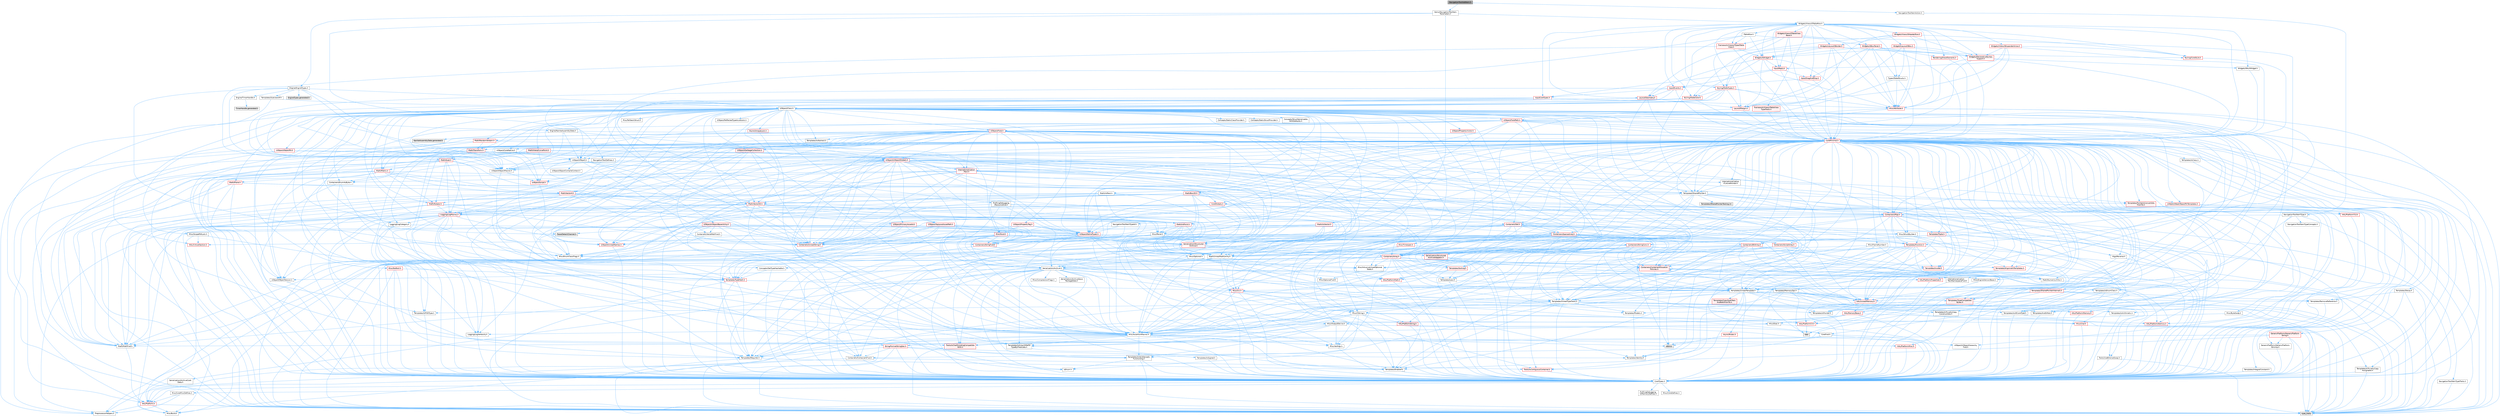digraph "NavigationToolAddItem.h"
{
 // INTERACTIVE_SVG=YES
 // LATEX_PDF_SIZE
  bgcolor="transparent";
  edge [fontname=Helvetica,fontsize=10,labelfontname=Helvetica,labelfontsize=10];
  node [fontname=Helvetica,fontsize=10,shape=box,height=0.2,width=0.4];
  Node1 [id="Node000001",label="NavigationToolAddItem.h",height=0.2,width=0.4,color="gray40", fillcolor="grey60", style="filled", fontcolor="black",tooltip=" "];
  Node1 -> Node2 [id="edge1_Node000001_Node000002",color="steelblue1",style="solid",tooltip=" "];
  Node2 [id="Node000002",label="Items/NavigationToolItem\lParameters.h",height=0.2,width=0.4,color="grey40", fillcolor="white", style="filled",URL="$dd/d8c/NavigationToolItemParameters_8h.html",tooltip=" "];
  Node2 -> Node3 [id="edge2_Node000002_Node000003",color="steelblue1",style="solid",tooltip=" "];
  Node3 [id="Node000003",label="Engine/EngineTypes.h",height=0.2,width=0.4,color="grey40", fillcolor="white", style="filled",URL="$df/dcf/EngineTypes_8h.html",tooltip=" "];
  Node3 -> Node4 [id="edge3_Node000003_Node000004",color="steelblue1",style="solid",tooltip=" "];
  Node4 [id="Node000004",label="Misc/EnumClassFlags.h",height=0.2,width=0.4,color="grey40", fillcolor="white", style="filled",URL="$d8/de7/EnumClassFlags_8h.html",tooltip=" "];
  Node3 -> Node5 [id="edge4_Node000003_Node000005",color="steelblue1",style="solid",tooltip=" "];
  Node5 [id="Node000005",label="UObject/ObjectMacros.h",height=0.2,width=0.4,color="grey40", fillcolor="white", style="filled",URL="$d8/d8d/ObjectMacros_8h.html",tooltip=" "];
  Node5 -> Node4 [id="edge5_Node000005_Node000004",color="steelblue1",style="solid",tooltip=" "];
  Node5 -> Node6 [id="edge6_Node000005_Node000006",color="steelblue1",style="solid",tooltip=" "];
  Node6 [id="Node000006",label="UObject/Script.h",height=0.2,width=0.4,color="red", fillcolor="#FFF0F0", style="filled",URL="$de/dc6/Script_8h.html",tooltip=" "];
  Node6 -> Node4 [id="edge7_Node000006_Node000004",color="steelblue1",style="solid",tooltip=" "];
  Node3 -> Node278 [id="edge8_Node000003_Node000278",color="steelblue1",style="solid",tooltip=" "];
  Node278 [id="Node000278",label="UObject/Object.h",height=0.2,width=0.4,color="grey40", fillcolor="white", style="filled",URL="$db/dbf/Object_8h.html",tooltip=" "];
  Node278 -> Node6 [id="edge9_Node000278_Node000006",color="steelblue1",style="solid",tooltip=" "];
  Node278 -> Node5 [id="edge10_Node000278_Node000005",color="steelblue1",style="solid",tooltip=" "];
  Node278 -> Node279 [id="edge11_Node000278_Node000279",color="steelblue1",style="solid",tooltip=" "];
  Node279 [id="Node000279",label="UObject/UObjectBaseUtility.h",height=0.2,width=0.4,color="red", fillcolor="#FFF0F0", style="filled",URL="$d2/df9/UObjectBaseUtility_8h.html",tooltip=" "];
  Node279 -> Node25 [id="edge12_Node000279_Node000025",color="steelblue1",style="solid",tooltip=" "];
  Node25 [id="Node000025",label="Containers/StringFwd.h",height=0.2,width=0.4,color="red", fillcolor="#FFF0F0", style="filled",URL="$df/d37/StringFwd_8h.html",tooltip=" "];
  Node25 -> Node8 [id="edge13_Node000025_Node000008",color="steelblue1",style="solid",tooltip=" "];
  Node8 [id="Node000008",label="CoreTypes.h",height=0.2,width=0.4,color="grey40", fillcolor="white", style="filled",URL="$dc/dec/CoreTypes_8h.html",tooltip=" "];
  Node8 -> Node9 [id="edge14_Node000008_Node000009",color="steelblue1",style="solid",tooltip=" "];
  Node9 [id="Node000009",label="HAL/Platform.h",height=0.2,width=0.4,color="red", fillcolor="#FFF0F0", style="filled",URL="$d9/dd0/Platform_8h.html",tooltip=" "];
  Node9 -> Node10 [id="edge15_Node000009_Node000010",color="steelblue1",style="solid",tooltip=" "];
  Node10 [id="Node000010",label="Misc/Build.h",height=0.2,width=0.4,color="grey40", fillcolor="white", style="filled",URL="$d3/dbb/Build_8h.html",tooltip=" "];
  Node9 -> Node12 [id="edge16_Node000009_Node000012",color="steelblue1",style="solid",tooltip=" "];
  Node12 [id="Node000012",label="type_traits",height=0.2,width=0.4,color="grey60", fillcolor="#E0E0E0", style="filled",tooltip=" "];
  Node9 -> Node13 [id="edge17_Node000009_Node000013",color="steelblue1",style="solid",tooltip=" "];
  Node13 [id="Node000013",label="PreprocessorHelpers.h",height=0.2,width=0.4,color="grey40", fillcolor="white", style="filled",URL="$db/ddb/PreprocessorHelpers_8h.html",tooltip=" "];
  Node8 -> Node19 [id="edge18_Node000008_Node000019",color="steelblue1",style="solid",tooltip=" "];
  Node19 [id="Node000019",label="ProfilingDebugging\l/UMemoryDefines.h",height=0.2,width=0.4,color="grey40", fillcolor="white", style="filled",URL="$d2/da2/UMemoryDefines_8h.html",tooltip=" "];
  Node8 -> Node20 [id="edge19_Node000008_Node000020",color="steelblue1",style="solid",tooltip=" "];
  Node20 [id="Node000020",label="Misc/CoreMiscDefines.h",height=0.2,width=0.4,color="grey40", fillcolor="white", style="filled",URL="$da/d38/CoreMiscDefines_8h.html",tooltip=" "];
  Node20 -> Node9 [id="edge20_Node000020_Node000009",color="steelblue1",style="solid",tooltip=" "];
  Node20 -> Node13 [id="edge21_Node000020_Node000013",color="steelblue1",style="solid",tooltip=" "];
  Node8 -> Node21 [id="edge22_Node000008_Node000021",color="steelblue1",style="solid",tooltip=" "];
  Node21 [id="Node000021",label="Misc/CoreDefines.h",height=0.2,width=0.4,color="grey40", fillcolor="white", style="filled",URL="$d3/dd2/CoreDefines_8h.html",tooltip=" "];
  Node25 -> Node28 [id="edge23_Node000025_Node000028",color="steelblue1",style="solid",tooltip=" "];
  Node28 [id="Node000028",label="Traits/IsContiguousContainer.h",height=0.2,width=0.4,color="red", fillcolor="#FFF0F0", style="filled",URL="$d5/d3c/IsContiguousContainer_8h.html",tooltip=" "];
  Node28 -> Node8 [id="edge24_Node000028_Node000008",color="steelblue1",style="solid",tooltip=" "];
  Node279 -> Node105 [id="edge25_Node000279_Node000105",color="steelblue1",style="solid",tooltip=" "];
  Node105 [id="Node000105",label="Containers/UnrealString.h",height=0.2,width=0.4,color="red", fillcolor="#FFF0F0", style="filled",URL="$d5/dba/UnrealString_8h.html",tooltip=" "];
  Node279 -> Node280 [id="edge26_Node000279_Node000280",color="steelblue1",style="solid",tooltip=" "];
  Node280 [id="Node000280",label="Containers/VersePathFwd.h",height=0.2,width=0.4,color="grey40", fillcolor="white", style="filled",URL="$d0/d99/VersePathFwd_8h.html",tooltip=" "];
  Node280 -> Node8 [id="edge27_Node000280_Node000008",color="steelblue1",style="solid",tooltip=" "];
  Node280 -> Node25 [id="edge28_Node000280_Node000025",color="steelblue1",style="solid",tooltip=" "];
  Node279 -> Node115 [id="edge29_Node000279_Node000115",color="steelblue1",style="solid",tooltip=" "];
  Node115 [id="Node000115",label="HAL/PlatformMath.h",height=0.2,width=0.4,color="red", fillcolor="#FFF0F0", style="filled",URL="$dc/d53/PlatformMath_8h.html",tooltip=" "];
  Node115 -> Node8 [id="edge30_Node000115_Node000008",color="steelblue1",style="solid",tooltip=" "];
  Node279 -> Node22 [id="edge31_Node000279_Node000022",color="steelblue1",style="solid",tooltip=" "];
  Node22 [id="Node000022",label="Misc/AssertionMacros.h",height=0.2,width=0.4,color="grey40", fillcolor="white", style="filled",URL="$d0/dfa/AssertionMacros_8h.html",tooltip=" "];
  Node22 -> Node8 [id="edge32_Node000022_Node000008",color="steelblue1",style="solid",tooltip=" "];
  Node22 -> Node9 [id="edge33_Node000022_Node000009",color="steelblue1",style="solid",tooltip=" "];
  Node22 -> Node23 [id="edge34_Node000022_Node000023",color="steelblue1",style="solid",tooltip=" "];
  Node23 [id="Node000023",label="HAL/PlatformMisc.h",height=0.2,width=0.4,color="red", fillcolor="#FFF0F0", style="filled",URL="$d0/df5/PlatformMisc_8h.html",tooltip=" "];
  Node23 -> Node8 [id="edge35_Node000023_Node000008",color="steelblue1",style="solid",tooltip=" "];
  Node22 -> Node13 [id="edge36_Node000022_Node000013",color="steelblue1",style="solid",tooltip=" "];
  Node22 -> Node58 [id="edge37_Node000022_Node000058",color="steelblue1",style="solid",tooltip=" "];
  Node58 [id="Node000058",label="Templates/EnableIf.h",height=0.2,width=0.4,color="grey40", fillcolor="white", style="filled",URL="$d7/d60/EnableIf_8h.html",tooltip=" "];
  Node58 -> Node8 [id="edge38_Node000058_Node000008",color="steelblue1",style="solid",tooltip=" "];
  Node22 -> Node59 [id="edge39_Node000022_Node000059",color="steelblue1",style="solid",tooltip=" "];
  Node59 [id="Node000059",label="Templates/IsArrayOrRefOf\lTypeByPredicate.h",height=0.2,width=0.4,color="grey40", fillcolor="white", style="filled",URL="$d6/da1/IsArrayOrRefOfTypeByPredicate_8h.html",tooltip=" "];
  Node59 -> Node8 [id="edge40_Node000059_Node000008",color="steelblue1",style="solid",tooltip=" "];
  Node22 -> Node60 [id="edge41_Node000022_Node000060",color="steelblue1",style="solid",tooltip=" "];
  Node60 [id="Node000060",label="Templates/IsValidVariadic\lFunctionArg.h",height=0.2,width=0.4,color="grey40", fillcolor="white", style="filled",URL="$d0/dc8/IsValidVariadicFunctionArg_8h.html",tooltip=" "];
  Node60 -> Node8 [id="edge42_Node000060_Node000008",color="steelblue1",style="solid",tooltip=" "];
  Node60 -> Node61 [id="edge43_Node000060_Node000061",color="steelblue1",style="solid",tooltip=" "];
  Node61 [id="Node000061",label="IsEnum.h",height=0.2,width=0.4,color="grey40", fillcolor="white", style="filled",URL="$d4/de5/IsEnum_8h.html",tooltip=" "];
  Node60 -> Node12 [id="edge44_Node000060_Node000012",color="steelblue1",style="solid",tooltip=" "];
  Node22 -> Node62 [id="edge45_Node000022_Node000062",color="steelblue1",style="solid",tooltip=" "];
  Node62 [id="Node000062",label="Traits/IsCharEncodingCompatible\lWith.h",height=0.2,width=0.4,color="red", fillcolor="#FFF0F0", style="filled",URL="$df/dd1/IsCharEncodingCompatibleWith_8h.html",tooltip=" "];
  Node62 -> Node12 [id="edge46_Node000062_Node000012",color="steelblue1",style="solid",tooltip=" "];
  Node22 -> Node64 [id="edge47_Node000022_Node000064",color="steelblue1",style="solid",tooltip=" "];
  Node64 [id="Node000064",label="Misc/VarArgs.h",height=0.2,width=0.4,color="grey40", fillcolor="white", style="filled",URL="$d5/d6f/VarArgs_8h.html",tooltip=" "];
  Node64 -> Node8 [id="edge48_Node000064_Node000008",color="steelblue1",style="solid",tooltip=" "];
  Node22 -> Node65 [id="edge49_Node000022_Node000065",color="steelblue1",style="solid",tooltip=" "];
  Node65 [id="Node000065",label="String/FormatStringSan.h",height=0.2,width=0.4,color="red", fillcolor="#FFF0F0", style="filled",URL="$d3/d8b/FormatStringSan_8h.html",tooltip=" "];
  Node65 -> Node12 [id="edge50_Node000065_Node000012",color="steelblue1",style="solid",tooltip=" "];
  Node65 -> Node8 [id="edge51_Node000065_Node000008",color="steelblue1",style="solid",tooltip=" "];
  Node65 -> Node66 [id="edge52_Node000065_Node000066",color="steelblue1",style="solid",tooltip=" "];
  Node66 [id="Node000066",label="Templates/Requires.h",height=0.2,width=0.4,color="grey40", fillcolor="white", style="filled",URL="$dc/d96/Requires_8h.html",tooltip=" "];
  Node66 -> Node58 [id="edge53_Node000066_Node000058",color="steelblue1",style="solid",tooltip=" "];
  Node66 -> Node12 [id="edge54_Node000066_Node000012",color="steelblue1",style="solid",tooltip=" "];
  Node65 -> Node67 [id="edge55_Node000065_Node000067",color="steelblue1",style="solid",tooltip=" "];
  Node67 [id="Node000067",label="Templates/Identity.h",height=0.2,width=0.4,color="grey40", fillcolor="white", style="filled",URL="$d0/dd5/Identity_8h.html",tooltip=" "];
  Node65 -> Node60 [id="edge56_Node000065_Node000060",color="steelblue1",style="solid",tooltip=" "];
  Node65 -> Node31 [id="edge57_Node000065_Node000031",color="steelblue1",style="solid",tooltip=" "];
  Node31 [id="Node000031",label="Containers/ContainersFwd.h",height=0.2,width=0.4,color="grey40", fillcolor="white", style="filled",URL="$d4/d0a/ContainersFwd_8h.html",tooltip=" "];
  Node31 -> Node9 [id="edge58_Node000031_Node000009",color="steelblue1",style="solid",tooltip=" "];
  Node31 -> Node8 [id="edge59_Node000031_Node000008",color="steelblue1",style="solid",tooltip=" "];
  Node31 -> Node28 [id="edge60_Node000031_Node000028",color="steelblue1",style="solid",tooltip=" "];
  Node22 -> Node71 [id="edge61_Node000022_Node000071",color="steelblue1",style="solid",tooltip=" "];
  Node71 [id="Node000071",label="atomic",height=0.2,width=0.4,color="grey60", fillcolor="#E0E0E0", style="filled",tooltip=" "];
  Node279 -> Node4 [id="edge62_Node000279_Node000004",color="steelblue1",style="solid",tooltip=" "];
  Node279 -> Node55 [id="edge63_Node000279_Node000055",color="steelblue1",style="solid",tooltip=" "];
  Node55 [id="Node000055",label="Trace/Detail/Channel.h",height=0.2,width=0.4,color="grey60", fillcolor="#E0E0E0", style="filled",tooltip=" "];
  Node279 -> Node72 [id="edge64_Node000279_Node000072",color="steelblue1",style="solid",tooltip=" "];
  Node72 [id="Node000072",label="UObject/NameTypes.h",height=0.2,width=0.4,color="red", fillcolor="#FFF0F0", style="filled",URL="$d6/d35/NameTypes_8h.html",tooltip=" "];
  Node72 -> Node8 [id="edge65_Node000072_Node000008",color="steelblue1",style="solid",tooltip=" "];
  Node72 -> Node22 [id="edge66_Node000072_Node000022",color="steelblue1",style="solid",tooltip=" "];
  Node72 -> Node73 [id="edge67_Node000072_Node000073",color="steelblue1",style="solid",tooltip=" "];
  Node73 [id="Node000073",label="HAL/UnrealMemory.h",height=0.2,width=0.4,color="red", fillcolor="#FFF0F0", style="filled",URL="$d9/d96/UnrealMemory_8h.html",tooltip=" "];
  Node73 -> Node8 [id="edge68_Node000073_Node000008",color="steelblue1",style="solid",tooltip=" "];
  Node73 -> Node77 [id="edge69_Node000073_Node000077",color="steelblue1",style="solid",tooltip=" "];
  Node77 [id="Node000077",label="HAL/MemoryBase.h",height=0.2,width=0.4,color="red", fillcolor="#FFF0F0", style="filled",URL="$d6/d9f/MemoryBase_8h.html",tooltip=" "];
  Node77 -> Node8 [id="edge70_Node000077_Node000008",color="steelblue1",style="solid",tooltip=" "];
  Node77 -> Node51 [id="edge71_Node000077_Node000051",color="steelblue1",style="solid",tooltip=" "];
  Node51 [id="Node000051",label="HAL/PlatformAtomics.h",height=0.2,width=0.4,color="red", fillcolor="#FFF0F0", style="filled",URL="$d3/d36/PlatformAtomics_8h.html",tooltip=" "];
  Node51 -> Node8 [id="edge72_Node000051_Node000008",color="steelblue1",style="solid",tooltip=" "];
  Node77 -> Node35 [id="edge73_Node000077_Node000035",color="steelblue1",style="solid",tooltip=" "];
  Node35 [id="Node000035",label="HAL/PlatformCrt.h",height=0.2,width=0.4,color="red", fillcolor="#FFF0F0", style="filled",URL="$d8/d75/PlatformCrt_8h.html",tooltip=" "];
  Node35 -> Node36 [id="edge74_Node000035_Node000036",color="steelblue1",style="solid",tooltip=" "];
  Node36 [id="Node000036",label="new",height=0.2,width=0.4,color="grey60", fillcolor="#E0E0E0", style="filled",tooltip=" "];
  Node77 -> Node78 [id="edge75_Node000077_Node000078",color="steelblue1",style="solid",tooltip=" "];
  Node78 [id="Node000078",label="Misc/Exec.h",height=0.2,width=0.4,color="grey40", fillcolor="white", style="filled",URL="$de/ddb/Exec_8h.html",tooltip=" "];
  Node78 -> Node8 [id="edge76_Node000078_Node000008",color="steelblue1",style="solid",tooltip=" "];
  Node78 -> Node22 [id="edge77_Node000078_Node000022",color="steelblue1",style="solid",tooltip=" "];
  Node77 -> Node79 [id="edge78_Node000077_Node000079",color="steelblue1",style="solid",tooltip=" "];
  Node79 [id="Node000079",label="Misc/OutputDevice.h",height=0.2,width=0.4,color="grey40", fillcolor="white", style="filled",URL="$d7/d32/OutputDevice_8h.html",tooltip=" "];
  Node79 -> Node30 [id="edge79_Node000079_Node000030",color="steelblue1",style="solid",tooltip=" "];
  Node30 [id="Node000030",label="CoreFwd.h",height=0.2,width=0.4,color="grey40", fillcolor="white", style="filled",URL="$d1/d1e/CoreFwd_8h.html",tooltip=" "];
  Node30 -> Node8 [id="edge80_Node000030_Node000008",color="steelblue1",style="solid",tooltip=" "];
  Node30 -> Node31 [id="edge81_Node000030_Node000031",color="steelblue1",style="solid",tooltip=" "];
  Node30 -> Node32 [id="edge82_Node000030_Node000032",color="steelblue1",style="solid",tooltip=" "];
  Node32 [id="Node000032",label="Math/MathFwd.h",height=0.2,width=0.4,color="grey40", fillcolor="white", style="filled",URL="$d2/d10/MathFwd_8h.html",tooltip=" "];
  Node32 -> Node9 [id="edge83_Node000032_Node000009",color="steelblue1",style="solid",tooltip=" "];
  Node30 -> Node33 [id="edge84_Node000030_Node000033",color="steelblue1",style="solid",tooltip=" "];
  Node33 [id="Node000033",label="UObject/UObjectHierarchy\lFwd.h",height=0.2,width=0.4,color="grey40", fillcolor="white", style="filled",URL="$d3/d13/UObjectHierarchyFwd_8h.html",tooltip=" "];
  Node79 -> Node8 [id="edge85_Node000079_Node000008",color="steelblue1",style="solid",tooltip=" "];
  Node79 -> Node80 [id="edge86_Node000079_Node000080",color="steelblue1",style="solid",tooltip=" "];
  Node80 [id="Node000080",label="Logging/LogVerbosity.h",height=0.2,width=0.4,color="grey40", fillcolor="white", style="filled",URL="$d2/d8f/LogVerbosity_8h.html",tooltip=" "];
  Node80 -> Node8 [id="edge87_Node000080_Node000008",color="steelblue1",style="solid",tooltip=" "];
  Node79 -> Node64 [id="edge88_Node000079_Node000064",color="steelblue1",style="solid",tooltip=" "];
  Node79 -> Node59 [id="edge89_Node000079_Node000059",color="steelblue1",style="solid",tooltip=" "];
  Node79 -> Node60 [id="edge90_Node000079_Node000060",color="steelblue1",style="solid",tooltip=" "];
  Node79 -> Node62 [id="edge91_Node000079_Node000062",color="steelblue1",style="solid",tooltip=" "];
  Node73 -> Node90 [id="edge92_Node000073_Node000090",color="steelblue1",style="solid",tooltip=" "];
  Node90 [id="Node000090",label="HAL/PlatformMemory.h",height=0.2,width=0.4,color="red", fillcolor="#FFF0F0", style="filled",URL="$de/d68/PlatformMemory_8h.html",tooltip=" "];
  Node90 -> Node8 [id="edge93_Node000090_Node000008",color="steelblue1",style="solid",tooltip=" "];
  Node73 -> Node93 [id="edge94_Node000073_Node000093",color="steelblue1",style="solid",tooltip=" "];
  Node93 [id="Node000093",label="Templates/IsPointer.h",height=0.2,width=0.4,color="grey40", fillcolor="white", style="filled",URL="$d7/d05/IsPointer_8h.html",tooltip=" "];
  Node93 -> Node8 [id="edge95_Node000093_Node000008",color="steelblue1",style="solid",tooltip=" "];
  Node72 -> Node94 [id="edge96_Node000072_Node000094",color="steelblue1",style="solid",tooltip=" "];
  Node94 [id="Node000094",label="Templates/UnrealTypeTraits.h",height=0.2,width=0.4,color="grey40", fillcolor="white", style="filled",URL="$d2/d2d/UnrealTypeTraits_8h.html",tooltip=" "];
  Node94 -> Node8 [id="edge97_Node000094_Node000008",color="steelblue1",style="solid",tooltip=" "];
  Node94 -> Node93 [id="edge98_Node000094_Node000093",color="steelblue1",style="solid",tooltip=" "];
  Node94 -> Node22 [id="edge99_Node000094_Node000022",color="steelblue1",style="solid",tooltip=" "];
  Node94 -> Node86 [id="edge100_Node000094_Node000086",color="steelblue1",style="solid",tooltip=" "];
  Node86 [id="Node000086",label="Templates/AndOrNot.h",height=0.2,width=0.4,color="grey40", fillcolor="white", style="filled",URL="$db/d0a/AndOrNot_8h.html",tooltip=" "];
  Node86 -> Node8 [id="edge101_Node000086_Node000008",color="steelblue1",style="solid",tooltip=" "];
  Node94 -> Node58 [id="edge102_Node000094_Node000058",color="steelblue1",style="solid",tooltip=" "];
  Node94 -> Node95 [id="edge103_Node000094_Node000095",color="steelblue1",style="solid",tooltip=" "];
  Node95 [id="Node000095",label="Templates/IsArithmetic.h",height=0.2,width=0.4,color="grey40", fillcolor="white", style="filled",URL="$d2/d5d/IsArithmetic_8h.html",tooltip=" "];
  Node95 -> Node8 [id="edge104_Node000095_Node000008",color="steelblue1",style="solid",tooltip=" "];
  Node94 -> Node61 [id="edge105_Node000094_Node000061",color="steelblue1",style="solid",tooltip=" "];
  Node94 -> Node96 [id="edge106_Node000094_Node000096",color="steelblue1",style="solid",tooltip=" "];
  Node96 [id="Node000096",label="Templates/Models.h",height=0.2,width=0.4,color="grey40", fillcolor="white", style="filled",URL="$d3/d0c/Models_8h.html",tooltip=" "];
  Node96 -> Node67 [id="edge107_Node000096_Node000067",color="steelblue1",style="solid",tooltip=" "];
  Node94 -> Node97 [id="edge108_Node000094_Node000097",color="steelblue1",style="solid",tooltip=" "];
  Node97 [id="Node000097",label="Templates/IsPODType.h",height=0.2,width=0.4,color="grey40", fillcolor="white", style="filled",URL="$d7/db1/IsPODType_8h.html",tooltip=" "];
  Node97 -> Node8 [id="edge109_Node000097_Node000008",color="steelblue1",style="solid",tooltip=" "];
  Node94 -> Node98 [id="edge110_Node000094_Node000098",color="steelblue1",style="solid",tooltip=" "];
  Node98 [id="Node000098",label="Templates/IsUECoreType.h",height=0.2,width=0.4,color="grey40", fillcolor="white", style="filled",URL="$d1/db8/IsUECoreType_8h.html",tooltip=" "];
  Node98 -> Node8 [id="edge111_Node000098_Node000008",color="steelblue1",style="solid",tooltip=" "];
  Node98 -> Node12 [id="edge112_Node000098_Node000012",color="steelblue1",style="solid",tooltip=" "];
  Node94 -> Node87 [id="edge113_Node000094_Node000087",color="steelblue1",style="solid",tooltip=" "];
  Node87 [id="Node000087",label="Templates/IsTriviallyCopy\lConstructible.h",height=0.2,width=0.4,color="grey40", fillcolor="white", style="filled",URL="$d3/d78/IsTriviallyCopyConstructible_8h.html",tooltip=" "];
  Node87 -> Node8 [id="edge114_Node000087_Node000008",color="steelblue1",style="solid",tooltip=" "];
  Node87 -> Node12 [id="edge115_Node000087_Node000012",color="steelblue1",style="solid",tooltip=" "];
  Node72 -> Node99 [id="edge116_Node000072_Node000099",color="steelblue1",style="solid",tooltip=" "];
  Node99 [id="Node000099",label="Templates/UnrealTemplate.h",height=0.2,width=0.4,color="grey40", fillcolor="white", style="filled",URL="$d4/d24/UnrealTemplate_8h.html",tooltip=" "];
  Node99 -> Node8 [id="edge117_Node000099_Node000008",color="steelblue1",style="solid",tooltip=" "];
  Node99 -> Node93 [id="edge118_Node000099_Node000093",color="steelblue1",style="solid",tooltip=" "];
  Node99 -> Node73 [id="edge119_Node000099_Node000073",color="steelblue1",style="solid",tooltip=" "];
  Node99 -> Node100 [id="edge120_Node000099_Node000100",color="steelblue1",style="solid",tooltip=" "];
  Node100 [id="Node000100",label="Templates/CopyQualifiers\lAndRefsFromTo.h",height=0.2,width=0.4,color="red", fillcolor="#FFF0F0", style="filled",URL="$d3/db3/CopyQualifiersAndRefsFromTo_8h.html",tooltip=" "];
  Node99 -> Node94 [id="edge121_Node000099_Node000094",color="steelblue1",style="solid",tooltip=" "];
  Node99 -> Node102 [id="edge122_Node000099_Node000102",color="steelblue1",style="solid",tooltip=" "];
  Node102 [id="Node000102",label="Templates/RemoveReference.h",height=0.2,width=0.4,color="grey40", fillcolor="white", style="filled",URL="$da/dbe/RemoveReference_8h.html",tooltip=" "];
  Node102 -> Node8 [id="edge123_Node000102_Node000008",color="steelblue1",style="solid",tooltip=" "];
  Node99 -> Node66 [id="edge124_Node000099_Node000066",color="steelblue1",style="solid",tooltip=" "];
  Node99 -> Node103 [id="edge125_Node000099_Node000103",color="steelblue1",style="solid",tooltip=" "];
  Node103 [id="Node000103",label="Templates/TypeCompatible\lBytes.h",height=0.2,width=0.4,color="red", fillcolor="#FFF0F0", style="filled",URL="$df/d0a/TypeCompatibleBytes_8h.html",tooltip=" "];
  Node103 -> Node8 [id="edge126_Node000103_Node000008",color="steelblue1",style="solid",tooltip=" "];
  Node103 -> Node36 [id="edge127_Node000103_Node000036",color="steelblue1",style="solid",tooltip=" "];
  Node103 -> Node12 [id="edge128_Node000103_Node000012",color="steelblue1",style="solid",tooltip=" "];
  Node99 -> Node67 [id="edge129_Node000099_Node000067",color="steelblue1",style="solid",tooltip=" "];
  Node99 -> Node28 [id="edge130_Node000099_Node000028",color="steelblue1",style="solid",tooltip=" "];
  Node99 -> Node104 [id="edge131_Node000099_Node000104",color="steelblue1",style="solid",tooltip=" "];
  Node104 [id="Node000104",label="Traits/UseBitwiseSwap.h",height=0.2,width=0.4,color="grey40", fillcolor="white", style="filled",URL="$db/df3/UseBitwiseSwap_8h.html",tooltip=" "];
  Node104 -> Node8 [id="edge132_Node000104_Node000008",color="steelblue1",style="solid",tooltip=" "];
  Node104 -> Node12 [id="edge133_Node000104_Node000012",color="steelblue1",style="solid",tooltip=" "];
  Node99 -> Node12 [id="edge134_Node000099_Node000012",color="steelblue1",style="solid",tooltip=" "];
  Node72 -> Node105 [id="edge135_Node000072_Node000105",color="steelblue1",style="solid",tooltip=" "];
  Node72 -> Node109 [id="edge136_Node000072_Node000109",color="steelblue1",style="solid",tooltip=" "];
  Node109 [id="Node000109",label="HAL/CriticalSection.h",height=0.2,width=0.4,color="red", fillcolor="#FFF0F0", style="filled",URL="$d6/d90/CriticalSection_8h.html",tooltip=" "];
  Node72 -> Node112 [id="edge137_Node000072_Node000112",color="steelblue1",style="solid",tooltip=" "];
  Node112 [id="Node000112",label="Containers/StringConv.h",height=0.2,width=0.4,color="red", fillcolor="#FFF0F0", style="filled",URL="$d3/ddf/StringConv_8h.html",tooltip=" "];
  Node112 -> Node8 [id="edge138_Node000112_Node000008",color="steelblue1",style="solid",tooltip=" "];
  Node112 -> Node22 [id="edge139_Node000112_Node000022",color="steelblue1",style="solid",tooltip=" "];
  Node112 -> Node113 [id="edge140_Node000112_Node000113",color="steelblue1",style="solid",tooltip=" "];
  Node113 [id="Node000113",label="Containers/ContainerAllocation\lPolicies.h",height=0.2,width=0.4,color="red", fillcolor="#FFF0F0", style="filled",URL="$d7/dff/ContainerAllocationPolicies_8h.html",tooltip=" "];
  Node113 -> Node8 [id="edge141_Node000113_Node000008",color="steelblue1",style="solid",tooltip=" "];
  Node113 -> Node113 [id="edge142_Node000113_Node000113",color="steelblue1",style="solid",tooltip=" "];
  Node113 -> Node115 [id="edge143_Node000113_Node000115",color="steelblue1",style="solid",tooltip=" "];
  Node113 -> Node73 [id="edge144_Node000113_Node000073",color="steelblue1",style="solid",tooltip=" "];
  Node113 -> Node45 [id="edge145_Node000113_Node000045",color="steelblue1",style="solid",tooltip=" "];
  Node45 [id="Node000045",label="Math/NumericLimits.h",height=0.2,width=0.4,color="grey40", fillcolor="white", style="filled",URL="$df/d1b/NumericLimits_8h.html",tooltip=" "];
  Node45 -> Node8 [id="edge146_Node000045_Node000008",color="steelblue1",style="solid",tooltip=" "];
  Node113 -> Node22 [id="edge147_Node000113_Node000022",color="steelblue1",style="solid",tooltip=" "];
  Node113 -> Node124 [id="edge148_Node000113_Node000124",color="steelblue1",style="solid",tooltip=" "];
  Node124 [id="Node000124",label="Templates/MemoryOps.h",height=0.2,width=0.4,color="grey40", fillcolor="white", style="filled",URL="$db/dea/MemoryOps_8h.html",tooltip=" "];
  Node124 -> Node8 [id="edge149_Node000124_Node000008",color="steelblue1",style="solid",tooltip=" "];
  Node124 -> Node73 [id="edge150_Node000124_Node000073",color="steelblue1",style="solid",tooltip=" "];
  Node124 -> Node88 [id="edge151_Node000124_Node000088",color="steelblue1",style="solid",tooltip=" "];
  Node88 [id="Node000088",label="Templates/IsTriviallyCopy\lAssignable.h",height=0.2,width=0.4,color="grey40", fillcolor="white", style="filled",URL="$d2/df2/IsTriviallyCopyAssignable_8h.html",tooltip=" "];
  Node88 -> Node8 [id="edge152_Node000088_Node000008",color="steelblue1",style="solid",tooltip=" "];
  Node88 -> Node12 [id="edge153_Node000088_Node000012",color="steelblue1",style="solid",tooltip=" "];
  Node124 -> Node87 [id="edge154_Node000124_Node000087",color="steelblue1",style="solid",tooltip=" "];
  Node124 -> Node66 [id="edge155_Node000124_Node000066",color="steelblue1",style="solid",tooltip=" "];
  Node124 -> Node94 [id="edge156_Node000124_Node000094",color="steelblue1",style="solid",tooltip=" "];
  Node124 -> Node104 [id="edge157_Node000124_Node000104",color="steelblue1",style="solid",tooltip=" "];
  Node124 -> Node36 [id="edge158_Node000124_Node000036",color="steelblue1",style="solid",tooltip=" "];
  Node124 -> Node12 [id="edge159_Node000124_Node000012",color="steelblue1",style="solid",tooltip=" "];
  Node113 -> Node103 [id="edge160_Node000113_Node000103",color="steelblue1",style="solid",tooltip=" "];
  Node113 -> Node12 [id="edge161_Node000113_Node000012",color="steelblue1",style="solid",tooltip=" "];
  Node112 -> Node125 [id="edge162_Node000112_Node000125",color="steelblue1",style="solid",tooltip=" "];
  Node125 [id="Node000125",label="Containers/Array.h",height=0.2,width=0.4,color="red", fillcolor="#FFF0F0", style="filled",URL="$df/dd0/Array_8h.html",tooltip=" "];
  Node125 -> Node8 [id="edge163_Node000125_Node000008",color="steelblue1",style="solid",tooltip=" "];
  Node125 -> Node22 [id="edge164_Node000125_Node000022",color="steelblue1",style="solid",tooltip=" "];
  Node125 -> Node126 [id="edge165_Node000125_Node000126",color="steelblue1",style="solid",tooltip=" "];
  Node126 [id="Node000126",label="Misc/IntrusiveUnsetOptional\lState.h",height=0.2,width=0.4,color="grey40", fillcolor="white", style="filled",URL="$d2/d0a/IntrusiveUnsetOptionalState_8h.html",tooltip=" "];
  Node126 -> Node127 [id="edge166_Node000126_Node000127",color="steelblue1",style="solid",tooltip=" "];
  Node127 [id="Node000127",label="Misc/OptionalFwd.h",height=0.2,width=0.4,color="grey40", fillcolor="white", style="filled",URL="$dc/d50/OptionalFwd_8h.html",tooltip=" "];
  Node125 -> Node73 [id="edge167_Node000125_Node000073",color="steelblue1",style="solid",tooltip=" "];
  Node125 -> Node94 [id="edge168_Node000125_Node000094",color="steelblue1",style="solid",tooltip=" "];
  Node125 -> Node99 [id="edge169_Node000125_Node000099",color="steelblue1",style="solid",tooltip=" "];
  Node125 -> Node113 [id="edge170_Node000125_Node000113",color="steelblue1",style="solid",tooltip=" "];
  Node125 -> Node132 [id="edge171_Node000125_Node000132",color="steelblue1",style="solid",tooltip=" "];
  Node132 [id="Node000132",label="Serialization/Archive.h",height=0.2,width=0.4,color="grey40", fillcolor="white", style="filled",URL="$d7/d3b/Archive_8h.html",tooltip=" "];
  Node132 -> Node30 [id="edge172_Node000132_Node000030",color="steelblue1",style="solid",tooltip=" "];
  Node132 -> Node8 [id="edge173_Node000132_Node000008",color="steelblue1",style="solid",tooltip=" "];
  Node132 -> Node133 [id="edge174_Node000132_Node000133",color="steelblue1",style="solid",tooltip=" "];
  Node133 [id="Node000133",label="HAL/PlatformProperties.h",height=0.2,width=0.4,color="red", fillcolor="#FFF0F0", style="filled",URL="$d9/db0/PlatformProperties_8h.html",tooltip=" "];
  Node133 -> Node8 [id="edge175_Node000133_Node000008",color="steelblue1",style="solid",tooltip=" "];
  Node132 -> Node136 [id="edge176_Node000132_Node000136",color="steelblue1",style="solid",tooltip=" "];
  Node136 [id="Node000136",label="Internationalization\l/TextNamespaceFwd.h",height=0.2,width=0.4,color="grey40", fillcolor="white", style="filled",URL="$d8/d97/TextNamespaceFwd_8h.html",tooltip=" "];
  Node136 -> Node8 [id="edge177_Node000136_Node000008",color="steelblue1",style="solid",tooltip=" "];
  Node132 -> Node32 [id="edge178_Node000132_Node000032",color="steelblue1",style="solid",tooltip=" "];
  Node132 -> Node22 [id="edge179_Node000132_Node000022",color="steelblue1",style="solid",tooltip=" "];
  Node132 -> Node10 [id="edge180_Node000132_Node000010",color="steelblue1",style="solid",tooltip=" "];
  Node132 -> Node46 [id="edge181_Node000132_Node000046",color="steelblue1",style="solid",tooltip=" "];
  Node46 [id="Node000046",label="Misc/CompressionFlags.h",height=0.2,width=0.4,color="grey40", fillcolor="white", style="filled",URL="$d9/d76/CompressionFlags_8h.html",tooltip=" "];
  Node132 -> Node137 [id="edge182_Node000132_Node000137",color="steelblue1",style="solid",tooltip=" "];
  Node137 [id="Node000137",label="Misc/EngineVersionBase.h",height=0.2,width=0.4,color="grey40", fillcolor="white", style="filled",URL="$d5/d2b/EngineVersionBase_8h.html",tooltip=" "];
  Node137 -> Node8 [id="edge183_Node000137_Node000008",color="steelblue1",style="solid",tooltip=" "];
  Node132 -> Node64 [id="edge184_Node000132_Node000064",color="steelblue1",style="solid",tooltip=" "];
  Node132 -> Node138 [id="edge185_Node000132_Node000138",color="steelblue1",style="solid",tooltip=" "];
  Node138 [id="Node000138",label="Serialization/ArchiveCook\lData.h",height=0.2,width=0.4,color="grey40", fillcolor="white", style="filled",URL="$dc/db6/ArchiveCookData_8h.html",tooltip=" "];
  Node138 -> Node9 [id="edge186_Node000138_Node000009",color="steelblue1",style="solid",tooltip=" "];
  Node132 -> Node139 [id="edge187_Node000132_Node000139",color="steelblue1",style="solid",tooltip=" "];
  Node139 [id="Node000139",label="Serialization/ArchiveSave\lPackageData.h",height=0.2,width=0.4,color="grey40", fillcolor="white", style="filled",URL="$d1/d37/ArchiveSavePackageData_8h.html",tooltip=" "];
  Node132 -> Node58 [id="edge188_Node000132_Node000058",color="steelblue1",style="solid",tooltip=" "];
  Node132 -> Node59 [id="edge189_Node000132_Node000059",color="steelblue1",style="solid",tooltip=" "];
  Node132 -> Node140 [id="edge190_Node000132_Node000140",color="steelblue1",style="solid",tooltip=" "];
  Node140 [id="Node000140",label="Templates/IsEnumClass.h",height=0.2,width=0.4,color="grey40", fillcolor="white", style="filled",URL="$d7/d15/IsEnumClass_8h.html",tooltip=" "];
  Node140 -> Node8 [id="edge191_Node000140_Node000008",color="steelblue1",style="solid",tooltip=" "];
  Node140 -> Node86 [id="edge192_Node000140_Node000086",color="steelblue1",style="solid",tooltip=" "];
  Node132 -> Node120 [id="edge193_Node000132_Node000120",color="steelblue1",style="solid",tooltip=" "];
  Node120 [id="Node000120",label="Templates/IsSigned.h",height=0.2,width=0.4,color="grey40", fillcolor="white", style="filled",URL="$d8/dd8/IsSigned_8h.html",tooltip=" "];
  Node120 -> Node8 [id="edge194_Node000120_Node000008",color="steelblue1",style="solid",tooltip=" "];
  Node132 -> Node60 [id="edge195_Node000132_Node000060",color="steelblue1",style="solid",tooltip=" "];
  Node132 -> Node99 [id="edge196_Node000132_Node000099",color="steelblue1",style="solid",tooltip=" "];
  Node132 -> Node62 [id="edge197_Node000132_Node000062",color="steelblue1",style="solid",tooltip=" "];
  Node132 -> Node141 [id="edge198_Node000132_Node000141",color="steelblue1",style="solid",tooltip=" "];
  Node141 [id="Node000141",label="UObject/ObjectVersion.h",height=0.2,width=0.4,color="grey40", fillcolor="white", style="filled",URL="$da/d63/ObjectVersion_8h.html",tooltip=" "];
  Node141 -> Node8 [id="edge199_Node000141_Node000008",color="steelblue1",style="solid",tooltip=" "];
  Node125 -> Node169 [id="edge200_Node000125_Node000169",color="steelblue1",style="solid",tooltip=" "];
  Node169 [id="Node000169",label="Concepts/GetTypeHashable.h",height=0.2,width=0.4,color="grey40", fillcolor="white", style="filled",URL="$d3/da2/GetTypeHashable_8h.html",tooltip=" "];
  Node169 -> Node8 [id="edge201_Node000169_Node000008",color="steelblue1",style="solid",tooltip=" "];
  Node169 -> Node147 [id="edge202_Node000169_Node000147",color="steelblue1",style="solid",tooltip=" "];
  Node147 [id="Node000147",label="Templates/TypeHash.h",height=0.2,width=0.4,color="red", fillcolor="#FFF0F0", style="filled",URL="$d1/d62/TypeHash_8h.html",tooltip=" "];
  Node147 -> Node8 [id="edge203_Node000147_Node000008",color="steelblue1",style="solid",tooltip=" "];
  Node147 -> Node66 [id="edge204_Node000147_Node000066",color="steelblue1",style="solid",tooltip=" "];
  Node147 -> Node148 [id="edge205_Node000147_Node000148",color="steelblue1",style="solid",tooltip=" "];
  Node148 [id="Node000148",label="Misc/Crc.h",height=0.2,width=0.4,color="red", fillcolor="#FFF0F0", style="filled",URL="$d4/dd2/Crc_8h.html",tooltip=" "];
  Node148 -> Node8 [id="edge206_Node000148_Node000008",color="steelblue1",style="solid",tooltip=" "];
  Node148 -> Node75 [id="edge207_Node000148_Node000075",color="steelblue1",style="solid",tooltip=" "];
  Node75 [id="Node000075",label="HAL/PlatformString.h",height=0.2,width=0.4,color="red", fillcolor="#FFF0F0", style="filled",URL="$db/db5/PlatformString_8h.html",tooltip=" "];
  Node75 -> Node8 [id="edge208_Node000075_Node000008",color="steelblue1",style="solid",tooltip=" "];
  Node148 -> Node22 [id="edge209_Node000148_Node000022",color="steelblue1",style="solid",tooltip=" "];
  Node148 -> Node149 [id="edge210_Node000148_Node000149",color="steelblue1",style="solid",tooltip=" "];
  Node149 [id="Node000149",label="Misc/CString.h",height=0.2,width=0.4,color="grey40", fillcolor="white", style="filled",URL="$d2/d49/CString_8h.html",tooltip=" "];
  Node149 -> Node8 [id="edge211_Node000149_Node000008",color="steelblue1",style="solid",tooltip=" "];
  Node149 -> Node35 [id="edge212_Node000149_Node000035",color="steelblue1",style="solid",tooltip=" "];
  Node149 -> Node75 [id="edge213_Node000149_Node000075",color="steelblue1",style="solid",tooltip=" "];
  Node149 -> Node22 [id="edge214_Node000149_Node000022",color="steelblue1",style="solid",tooltip=" "];
  Node149 -> Node150 [id="edge215_Node000149_Node000150",color="steelblue1",style="solid",tooltip=" "];
  Node150 [id="Node000150",label="Misc/Char.h",height=0.2,width=0.4,color="red", fillcolor="#FFF0F0", style="filled",URL="$d0/d58/Char_8h.html",tooltip=" "];
  Node150 -> Node8 [id="edge216_Node000150_Node000008",color="steelblue1",style="solid",tooltip=" "];
  Node150 -> Node12 [id="edge217_Node000150_Node000012",color="steelblue1",style="solid",tooltip=" "];
  Node149 -> Node64 [id="edge218_Node000149_Node000064",color="steelblue1",style="solid",tooltip=" "];
  Node149 -> Node59 [id="edge219_Node000149_Node000059",color="steelblue1",style="solid",tooltip=" "];
  Node149 -> Node60 [id="edge220_Node000149_Node000060",color="steelblue1",style="solid",tooltip=" "];
  Node149 -> Node62 [id="edge221_Node000149_Node000062",color="steelblue1",style="solid",tooltip=" "];
  Node148 -> Node150 [id="edge222_Node000148_Node000150",color="steelblue1",style="solid",tooltip=" "];
  Node148 -> Node94 [id="edge223_Node000148_Node000094",color="steelblue1",style="solid",tooltip=" "];
  Node147 -> Node12 [id="edge224_Node000147_Node000012",color="steelblue1",style="solid",tooltip=" "];
  Node125 -> Node158 [id="edge225_Node000125_Node000158",color="steelblue1",style="solid",tooltip=" "];
  Node158 [id="Node000158",label="Templates/Invoke.h",height=0.2,width=0.4,color="red", fillcolor="#FFF0F0", style="filled",URL="$d7/deb/Invoke_8h.html",tooltip=" "];
  Node158 -> Node8 [id="edge226_Node000158_Node000008",color="steelblue1",style="solid",tooltip=" "];
  Node158 -> Node99 [id="edge227_Node000158_Node000099",color="steelblue1",style="solid",tooltip=" "];
  Node158 -> Node12 [id="edge228_Node000158_Node000012",color="steelblue1",style="solid",tooltip=" "];
  Node125 -> Node163 [id="edge229_Node000125_Node000163",color="steelblue1",style="solid",tooltip=" "];
  Node163 [id="Node000163",label="Templates/Less.h",height=0.2,width=0.4,color="grey40", fillcolor="white", style="filled",URL="$de/dc8/Less_8h.html",tooltip=" "];
  Node163 -> Node8 [id="edge230_Node000163_Node000008",color="steelblue1",style="solid",tooltip=" "];
  Node163 -> Node99 [id="edge231_Node000163_Node000099",color="steelblue1",style="solid",tooltip=" "];
  Node125 -> Node66 [id="edge232_Node000125_Node000066",color="steelblue1",style="solid",tooltip=" "];
  Node125 -> Node171 [id="edge233_Node000125_Node000171",color="steelblue1",style="solid",tooltip=" "];
  Node171 [id="Node000171",label="Templates/Sorting.h",height=0.2,width=0.4,color="red", fillcolor="#FFF0F0", style="filled",URL="$d3/d9e/Sorting_8h.html",tooltip=" "];
  Node171 -> Node8 [id="edge234_Node000171_Node000008",color="steelblue1",style="solid",tooltip=" "];
  Node171 -> Node115 [id="edge235_Node000171_Node000115",color="steelblue1",style="solid",tooltip=" "];
  Node171 -> Node163 [id="edge236_Node000171_Node000163",color="steelblue1",style="solid",tooltip=" "];
  Node125 -> Node175 [id="edge237_Node000125_Node000175",color="steelblue1",style="solid",tooltip=" "];
  Node175 [id="Node000175",label="Templates/AlignmentTemplates.h",height=0.2,width=0.4,color="red", fillcolor="#FFF0F0", style="filled",URL="$dd/d32/AlignmentTemplates_8h.html",tooltip=" "];
  Node175 -> Node8 [id="edge238_Node000175_Node000008",color="steelblue1",style="solid",tooltip=" "];
  Node175 -> Node93 [id="edge239_Node000175_Node000093",color="steelblue1",style="solid",tooltip=" "];
  Node125 -> Node12 [id="edge240_Node000125_Node000012",color="steelblue1",style="solid",tooltip=" "];
  Node112 -> Node149 [id="edge241_Node000112_Node000149",color="steelblue1",style="solid",tooltip=" "];
  Node112 -> Node99 [id="edge242_Node000112_Node000099",color="steelblue1",style="solid",tooltip=" "];
  Node112 -> Node94 [id="edge243_Node000112_Node000094",color="steelblue1",style="solid",tooltip=" "];
  Node112 -> Node62 [id="edge244_Node000112_Node000062",color="steelblue1",style="solid",tooltip=" "];
  Node112 -> Node28 [id="edge245_Node000112_Node000028",color="steelblue1",style="solid",tooltip=" "];
  Node112 -> Node12 [id="edge246_Node000112_Node000012",color="steelblue1",style="solid",tooltip=" "];
  Node72 -> Node25 [id="edge247_Node000072_Node000025",color="steelblue1",style="solid",tooltip=" "];
  Node72 -> Node177 [id="edge248_Node000072_Node000177",color="steelblue1",style="solid",tooltip=" "];
  Node177 [id="Node000177",label="UObject/UnrealNames.h",height=0.2,width=0.4,color="red", fillcolor="#FFF0F0", style="filled",URL="$d8/db1/UnrealNames_8h.html",tooltip=" "];
  Node177 -> Node8 [id="edge249_Node000177_Node000008",color="steelblue1",style="solid",tooltip=" "];
  Node72 -> Node126 [id="edge250_Node000072_Node000126",color="steelblue1",style="solid",tooltip=" "];
  Node279 -> Node141 [id="edge251_Node000279_Node000141",color="steelblue1",style="solid",tooltip=" "];
  Node278 -> Node318 [id="edge252_Node000278_Node000318",color="steelblue1",style="solid",tooltip=" "];
  Node318 [id="Node000318",label="UObject/ObjectCompileContext.h",height=0.2,width=0.4,color="grey40", fillcolor="white", style="filled",URL="$d6/de9/ObjectCompileContext_8h.html",tooltip=" "];
  Node278 -> Node319 [id="edge253_Node000278_Node000319",color="steelblue1",style="solid",tooltip=" "];
  Node319 [id="Node000319",label="ProfilingDebugging\l/ResourceSize.h",height=0.2,width=0.4,color="grey40", fillcolor="white", style="filled",URL="$dd/d71/ResourceSize_8h.html",tooltip=" "];
  Node319 -> Node187 [id="edge254_Node000319_Node000187",color="steelblue1",style="solid",tooltip=" "];
  Node187 [id="Node000187",label="Containers/Map.h",height=0.2,width=0.4,color="red", fillcolor="#FFF0F0", style="filled",URL="$df/d79/Map_8h.html",tooltip=" "];
  Node187 -> Node8 [id="edge255_Node000187_Node000008",color="steelblue1",style="solid",tooltip=" "];
  Node187 -> Node188 [id="edge256_Node000187_Node000188",color="steelblue1",style="solid",tooltip=" "];
  Node188 [id="Node000188",label="Algo/Reverse.h",height=0.2,width=0.4,color="grey40", fillcolor="white", style="filled",URL="$d5/d93/Reverse_8h.html",tooltip=" "];
  Node188 -> Node8 [id="edge257_Node000188_Node000008",color="steelblue1",style="solid",tooltip=" "];
  Node188 -> Node99 [id="edge258_Node000188_Node000099",color="steelblue1",style="solid",tooltip=" "];
  Node187 -> Node189 [id="edge259_Node000187_Node000189",color="steelblue1",style="solid",tooltip=" "];
  Node189 [id="Node000189",label="Containers/Set.h",height=0.2,width=0.4,color="red", fillcolor="#FFF0F0", style="filled",URL="$d4/d45/Set_8h.html",tooltip=" "];
  Node189 -> Node113 [id="edge260_Node000189_Node000113",color="steelblue1",style="solid",tooltip=" "];
  Node189 -> Node191 [id="edge261_Node000189_Node000191",color="steelblue1",style="solid",tooltip=" "];
  Node191 [id="Node000191",label="Containers/SparseArray.h",height=0.2,width=0.4,color="red", fillcolor="#FFF0F0", style="filled",URL="$d5/dbf/SparseArray_8h.html",tooltip=" "];
  Node191 -> Node8 [id="edge262_Node000191_Node000008",color="steelblue1",style="solid",tooltip=" "];
  Node191 -> Node22 [id="edge263_Node000191_Node000022",color="steelblue1",style="solid",tooltip=" "];
  Node191 -> Node73 [id="edge264_Node000191_Node000073",color="steelblue1",style="solid",tooltip=" "];
  Node191 -> Node94 [id="edge265_Node000191_Node000094",color="steelblue1",style="solid",tooltip=" "];
  Node191 -> Node99 [id="edge266_Node000191_Node000099",color="steelblue1",style="solid",tooltip=" "];
  Node191 -> Node113 [id="edge267_Node000191_Node000113",color="steelblue1",style="solid",tooltip=" "];
  Node191 -> Node163 [id="edge268_Node000191_Node000163",color="steelblue1",style="solid",tooltip=" "];
  Node191 -> Node125 [id="edge269_Node000191_Node000125",color="steelblue1",style="solid",tooltip=" "];
  Node191 -> Node174 [id="edge270_Node000191_Node000174",color="steelblue1",style="solid",tooltip=" "];
  Node174 [id="Node000174",label="Math/UnrealMathUtility.h",height=0.2,width=0.4,color="grey40", fillcolor="white", style="filled",URL="$db/db8/UnrealMathUtility_8h.html",tooltip=" "];
  Node174 -> Node8 [id="edge271_Node000174_Node000008",color="steelblue1",style="solid",tooltip=" "];
  Node174 -> Node22 [id="edge272_Node000174_Node000022",color="steelblue1",style="solid",tooltip=" "];
  Node174 -> Node115 [id="edge273_Node000174_Node000115",color="steelblue1",style="solid",tooltip=" "];
  Node174 -> Node32 [id="edge274_Node000174_Node000032",color="steelblue1",style="solid",tooltip=" "];
  Node174 -> Node67 [id="edge275_Node000174_Node000067",color="steelblue1",style="solid",tooltip=" "];
  Node174 -> Node66 [id="edge276_Node000174_Node000066",color="steelblue1",style="solid",tooltip=" "];
  Node191 -> Node192 [id="edge277_Node000191_Node000192",color="steelblue1",style="solid",tooltip=" "];
  Node192 [id="Node000192",label="Containers/ScriptArray.h",height=0.2,width=0.4,color="red", fillcolor="#FFF0F0", style="filled",URL="$dc/daf/ScriptArray_8h.html",tooltip=" "];
  Node192 -> Node8 [id="edge278_Node000192_Node000008",color="steelblue1",style="solid",tooltip=" "];
  Node192 -> Node22 [id="edge279_Node000192_Node000022",color="steelblue1",style="solid",tooltip=" "];
  Node192 -> Node73 [id="edge280_Node000192_Node000073",color="steelblue1",style="solid",tooltip=" "];
  Node192 -> Node113 [id="edge281_Node000192_Node000113",color="steelblue1",style="solid",tooltip=" "];
  Node192 -> Node125 [id="edge282_Node000192_Node000125",color="steelblue1",style="solid",tooltip=" "];
  Node191 -> Node193 [id="edge283_Node000191_Node000193",color="steelblue1",style="solid",tooltip=" "];
  Node193 [id="Node000193",label="Containers/BitArray.h",height=0.2,width=0.4,color="red", fillcolor="#FFF0F0", style="filled",URL="$d1/de4/BitArray_8h.html",tooltip=" "];
  Node193 -> Node113 [id="edge284_Node000193_Node000113",color="steelblue1",style="solid",tooltip=" "];
  Node193 -> Node8 [id="edge285_Node000193_Node000008",color="steelblue1",style="solid",tooltip=" "];
  Node193 -> Node51 [id="edge286_Node000193_Node000051",color="steelblue1",style="solid",tooltip=" "];
  Node193 -> Node73 [id="edge287_Node000193_Node000073",color="steelblue1",style="solid",tooltip=" "];
  Node193 -> Node174 [id="edge288_Node000193_Node000174",color="steelblue1",style="solid",tooltip=" "];
  Node193 -> Node22 [id="edge289_Node000193_Node000022",color="steelblue1",style="solid",tooltip=" "];
  Node193 -> Node4 [id="edge290_Node000193_Node000004",color="steelblue1",style="solid",tooltip=" "];
  Node193 -> Node132 [id="edge291_Node000193_Node000132",color="steelblue1",style="solid",tooltip=" "];
  Node193 -> Node58 [id="edge292_Node000193_Node000058",color="steelblue1",style="solid",tooltip=" "];
  Node193 -> Node158 [id="edge293_Node000193_Node000158",color="steelblue1",style="solid",tooltip=" "];
  Node193 -> Node99 [id="edge294_Node000193_Node000099",color="steelblue1",style="solid",tooltip=" "];
  Node193 -> Node94 [id="edge295_Node000193_Node000094",color="steelblue1",style="solid",tooltip=" "];
  Node191 -> Node194 [id="edge296_Node000191_Node000194",color="steelblue1",style="solid",tooltip=" "];
  Node194 [id="Node000194",label="Serialization/Structured\lArchive.h",height=0.2,width=0.4,color="red", fillcolor="#FFF0F0", style="filled",URL="$d9/d1e/StructuredArchive_8h.html",tooltip=" "];
  Node194 -> Node125 [id="edge297_Node000194_Node000125",color="steelblue1",style="solid",tooltip=" "];
  Node194 -> Node113 [id="edge298_Node000194_Node000113",color="steelblue1",style="solid",tooltip=" "];
  Node194 -> Node8 [id="edge299_Node000194_Node000008",color="steelblue1",style="solid",tooltip=" "];
  Node194 -> Node10 [id="edge300_Node000194_Node000010",color="steelblue1",style="solid",tooltip=" "];
  Node194 -> Node132 [id="edge301_Node000194_Node000132",color="steelblue1",style="solid",tooltip=" "];
  Node194 -> Node198 [id="edge302_Node000194_Node000198",color="steelblue1",style="solid",tooltip=" "];
  Node198 [id="Node000198",label="Serialization/Structured\lArchiveAdapters.h",height=0.2,width=0.4,color="red", fillcolor="#FFF0F0", style="filled",URL="$d3/de1/StructuredArchiveAdapters_8h.html",tooltip=" "];
  Node198 -> Node8 [id="edge303_Node000198_Node000008",color="steelblue1",style="solid",tooltip=" "];
  Node198 -> Node96 [id="edge304_Node000198_Node000096",color="steelblue1",style="solid",tooltip=" "];
  Node191 -> Node105 [id="edge305_Node000191_Node000105",color="steelblue1",style="solid",tooltip=" "];
  Node191 -> Node126 [id="edge306_Node000191_Node000126",color="steelblue1",style="solid",tooltip=" "];
  Node189 -> Node31 [id="edge307_Node000189_Node000031",color="steelblue1",style="solid",tooltip=" "];
  Node189 -> Node174 [id="edge308_Node000189_Node000174",color="steelblue1",style="solid",tooltip=" "];
  Node189 -> Node22 [id="edge309_Node000189_Node000022",color="steelblue1",style="solid",tooltip=" "];
  Node189 -> Node209 [id="edge310_Node000189_Node000209",color="steelblue1",style="solid",tooltip=" "];
  Node209 [id="Node000209",label="Misc/StructBuilder.h",height=0.2,width=0.4,color="grey40", fillcolor="white", style="filled",URL="$d9/db3/StructBuilder_8h.html",tooltip=" "];
  Node209 -> Node8 [id="edge311_Node000209_Node000008",color="steelblue1",style="solid",tooltip=" "];
  Node209 -> Node174 [id="edge312_Node000209_Node000174",color="steelblue1",style="solid",tooltip=" "];
  Node209 -> Node175 [id="edge313_Node000209_Node000175",color="steelblue1",style="solid",tooltip=" "];
  Node189 -> Node194 [id="edge314_Node000189_Node000194",color="steelblue1",style="solid",tooltip=" "];
  Node189 -> Node210 [id="edge315_Node000189_Node000210",color="steelblue1",style="solid",tooltip=" "];
  Node210 [id="Node000210",label="Templates/Function.h",height=0.2,width=0.4,color="red", fillcolor="#FFF0F0", style="filled",URL="$df/df5/Function_8h.html",tooltip=" "];
  Node210 -> Node8 [id="edge316_Node000210_Node000008",color="steelblue1",style="solid",tooltip=" "];
  Node210 -> Node22 [id="edge317_Node000210_Node000022",color="steelblue1",style="solid",tooltip=" "];
  Node210 -> Node126 [id="edge318_Node000210_Node000126",color="steelblue1",style="solid",tooltip=" "];
  Node210 -> Node73 [id="edge319_Node000210_Node000073",color="steelblue1",style="solid",tooltip=" "];
  Node210 -> Node94 [id="edge320_Node000210_Node000094",color="steelblue1",style="solid",tooltip=" "];
  Node210 -> Node158 [id="edge321_Node000210_Node000158",color="steelblue1",style="solid",tooltip=" "];
  Node210 -> Node99 [id="edge322_Node000210_Node000099",color="steelblue1",style="solid",tooltip=" "];
  Node210 -> Node66 [id="edge323_Node000210_Node000066",color="steelblue1",style="solid",tooltip=" "];
  Node210 -> Node174 [id="edge324_Node000210_Node000174",color="steelblue1",style="solid",tooltip=" "];
  Node210 -> Node36 [id="edge325_Node000210_Node000036",color="steelblue1",style="solid",tooltip=" "];
  Node210 -> Node12 [id="edge326_Node000210_Node000012",color="steelblue1",style="solid",tooltip=" "];
  Node189 -> Node171 [id="edge327_Node000189_Node000171",color="steelblue1",style="solid",tooltip=" "];
  Node189 -> Node147 [id="edge328_Node000189_Node000147",color="steelblue1",style="solid",tooltip=" "];
  Node189 -> Node99 [id="edge329_Node000189_Node000099",color="steelblue1",style="solid",tooltip=" "];
  Node189 -> Node12 [id="edge330_Node000189_Node000012",color="steelblue1",style="solid",tooltip=" "];
  Node187 -> Node105 [id="edge331_Node000187_Node000105",color="steelblue1",style="solid",tooltip=" "];
  Node187 -> Node22 [id="edge332_Node000187_Node000022",color="steelblue1",style="solid",tooltip=" "];
  Node187 -> Node209 [id="edge333_Node000187_Node000209",color="steelblue1",style="solid",tooltip=" "];
  Node187 -> Node210 [id="edge334_Node000187_Node000210",color="steelblue1",style="solid",tooltip=" "];
  Node187 -> Node171 [id="edge335_Node000187_Node000171",color="steelblue1",style="solid",tooltip=" "];
  Node187 -> Node213 [id="edge336_Node000187_Node000213",color="steelblue1",style="solid",tooltip=" "];
  Node213 [id="Node000213",label="Templates/Tuple.h",height=0.2,width=0.4,color="red", fillcolor="#FFF0F0", style="filled",URL="$d2/d4f/Tuple_8h.html",tooltip=" "];
  Node213 -> Node8 [id="edge337_Node000213_Node000008",color="steelblue1",style="solid",tooltip=" "];
  Node213 -> Node99 [id="edge338_Node000213_Node000099",color="steelblue1",style="solid",tooltip=" "];
  Node213 -> Node158 [id="edge339_Node000213_Node000158",color="steelblue1",style="solid",tooltip=" "];
  Node213 -> Node194 [id="edge340_Node000213_Node000194",color="steelblue1",style="solid",tooltip=" "];
  Node213 -> Node66 [id="edge341_Node000213_Node000066",color="steelblue1",style="solid",tooltip=" "];
  Node213 -> Node147 [id="edge342_Node000213_Node000147",color="steelblue1",style="solid",tooltip=" "];
  Node213 -> Node12 [id="edge343_Node000213_Node000012",color="steelblue1",style="solid",tooltip=" "];
  Node187 -> Node99 [id="edge344_Node000187_Node000099",color="steelblue1",style="solid",tooltip=" "];
  Node187 -> Node94 [id="edge345_Node000187_Node000094",color="steelblue1",style="solid",tooltip=" "];
  Node187 -> Node12 [id="edge346_Node000187_Node000012",color="steelblue1",style="solid",tooltip=" "];
  Node319 -> Node191 [id="edge347_Node000319_Node000191",color="steelblue1",style="solid",tooltip=" "];
  Node319 -> Node8 [id="edge348_Node000319_Node000008",color="steelblue1",style="solid",tooltip=" "];
  Node319 -> Node22 [id="edge349_Node000319_Node000022",color="steelblue1",style="solid",tooltip=" "];
  Node319 -> Node72 [id="edge350_Node000319_Node000072",color="steelblue1",style="solid",tooltip=" "];
  Node278 -> Node312 [id="edge351_Node000278_Node000312",color="steelblue1",style="solid",tooltip=" "];
  Node312 [id="Node000312",label="UObject/PrimaryAssetId.h",height=0.2,width=0.4,color="red", fillcolor="#FFF0F0", style="filled",URL="$dc/d5c/PrimaryAssetId_8h.html",tooltip=" "];
  Node312 -> Node25 [id="edge352_Node000312_Node000025",color="steelblue1",style="solid",tooltip=" "];
  Node312 -> Node105 [id="edge353_Node000312_Node000105",color="steelblue1",style="solid",tooltip=" "];
  Node312 -> Node9 [id="edge354_Node000312_Node000009",color="steelblue1",style="solid",tooltip=" "];
  Node312 -> Node132 [id="edge355_Node000312_Node000132",color="steelblue1",style="solid",tooltip=" "];
  Node312 -> Node194 [id="edge356_Node000312_Node000194",color="steelblue1",style="solid",tooltip=" "];
  Node312 -> Node147 [id="edge357_Node000312_Node000147",color="steelblue1",style="solid",tooltip=" "];
  Node312 -> Node72 [id="edge358_Node000312_Node000072",color="steelblue1",style="solid",tooltip=" "];
  Node312 -> Node177 [id="edge359_Node000312_Node000177",color="steelblue1",style="solid",tooltip=" "];
  Node278 -> Node280 [id="edge360_Node000278_Node000280",color="steelblue1",style="solid",tooltip=" "];
  Node3 -> Node320 [id="edge361_Node000003_Node000320",color="steelblue1",style="solid",tooltip=" "];
  Node320 [id="Node000320",label="UObject/Class.h",height=0.2,width=0.4,color="grey40", fillcolor="white", style="filled",URL="$d4/d05/Class_8h.html",tooltip=" "];
  Node320 -> Node169 [id="edge362_Node000320_Node000169",color="steelblue1",style="solid",tooltip=" "];
  Node320 -> Node144 [id="edge363_Node000320_Node000144",color="steelblue1",style="solid",tooltip=" "];
  Node144 [id="Node000144",label="Concepts/StaticClassProvider.h",height=0.2,width=0.4,color="grey40", fillcolor="white", style="filled",URL="$dd/d83/StaticClassProvider_8h.html",tooltip=" "];
  Node320 -> Node145 [id="edge364_Node000320_Node000145",color="steelblue1",style="solid",tooltip=" "];
  Node145 [id="Node000145",label="Concepts/StaticStructProvider.h",height=0.2,width=0.4,color="grey40", fillcolor="white", style="filled",URL="$d5/d77/StaticStructProvider_8h.html",tooltip=" "];
  Node320 -> Node321 [id="edge365_Node000320_Node000321",color="steelblue1",style="solid",tooltip=" "];
  Node321 [id="Node000321",label="Concepts/StructSerializable\lWithDefaults.h",height=0.2,width=0.4,color="grey40", fillcolor="white", style="filled",URL="$d5/ddc/StructSerializableWithDefaults_8h.html",tooltip=" "];
  Node320 -> Node125 [id="edge366_Node000320_Node000125",color="steelblue1",style="solid",tooltip=" "];
  Node320 -> Node146 [id="edge367_Node000320_Node000146",color="steelblue1",style="solid",tooltip=" "];
  Node146 [id="Node000146",label="Containers/EnumAsByte.h",height=0.2,width=0.4,color="grey40", fillcolor="white", style="filled",URL="$d6/d9a/EnumAsByte_8h.html",tooltip=" "];
  Node146 -> Node8 [id="edge368_Node000146_Node000008",color="steelblue1",style="solid",tooltip=" "];
  Node146 -> Node97 [id="edge369_Node000146_Node000097",color="steelblue1",style="solid",tooltip=" "];
  Node146 -> Node147 [id="edge370_Node000146_Node000147",color="steelblue1",style="solid",tooltip=" "];
  Node320 -> Node187 [id="edge371_Node000320_Node000187",color="steelblue1",style="solid",tooltip=" "];
  Node320 -> Node189 [id="edge372_Node000320_Node000189",color="steelblue1",style="solid",tooltip=" "];
  Node320 -> Node25 [id="edge373_Node000320_Node000025",color="steelblue1",style="solid",tooltip=" "];
  Node320 -> Node105 [id="edge374_Node000320_Node000105",color="steelblue1",style="solid",tooltip=" "];
  Node320 -> Node8 [id="edge375_Node000320_Node000008",color="steelblue1",style="solid",tooltip=" "];
  Node320 -> Node322 [id="edge376_Node000320_Node000322",color="steelblue1",style="solid",tooltip=" "];
  Node322 [id="Node000322",label="Async/Mutex.h",height=0.2,width=0.4,color="red", fillcolor="#FFF0F0", style="filled",URL="$de/db1/Mutex_8h.html",tooltip=" "];
  Node322 -> Node8 [id="edge377_Node000322_Node000008",color="steelblue1",style="solid",tooltip=" "];
  Node322 -> Node71 [id="edge378_Node000322_Node000071",color="steelblue1",style="solid",tooltip=" "];
  Node320 -> Node324 [id="edge379_Node000320_Node000324",color="steelblue1",style="solid",tooltip=" "];
  Node324 [id="Node000324",label="Async/UniqueLock.h",height=0.2,width=0.4,color="red", fillcolor="#FFF0F0", style="filled",URL="$da/dc6/UniqueLock_8h.html",tooltip=" "];
  Node324 -> Node22 [id="edge380_Node000324_Node000022",color="steelblue1",style="solid",tooltip=" "];
  Node320 -> Node109 [id="edge381_Node000320_Node000109",color="steelblue1",style="solid",tooltip=" "];
  Node320 -> Node35 [id="edge382_Node000320_Node000035",color="steelblue1",style="solid",tooltip=" "];
  Node320 -> Node73 [id="edge383_Node000320_Node000073",color="steelblue1",style="solid",tooltip=" "];
  Node320 -> Node286 [id="edge384_Node000320_Node000286",color="steelblue1",style="solid",tooltip=" "];
  Node286 [id="Node000286",label="Internationalization\l/Text.h",height=0.2,width=0.4,color="red", fillcolor="#FFF0F0", style="filled",URL="$d6/d35/Text_8h.html",tooltip=" "];
  Node286 -> Node8 [id="edge385_Node000286_Node000008",color="steelblue1",style="solid",tooltip=" "];
  Node286 -> Node51 [id="edge386_Node000286_Node000051",color="steelblue1",style="solid",tooltip=" "];
  Node286 -> Node22 [id="edge387_Node000286_Node000022",color="steelblue1",style="solid",tooltip=" "];
  Node286 -> Node4 [id="edge388_Node000286_Node000004",color="steelblue1",style="solid",tooltip=" "];
  Node286 -> Node94 [id="edge389_Node000286_Node000094",color="steelblue1",style="solid",tooltip=" "];
  Node286 -> Node125 [id="edge390_Node000286_Node000125",color="steelblue1",style="solid",tooltip=" "];
  Node286 -> Node105 [id="edge391_Node000286_Node000105",color="steelblue1",style="solid",tooltip=" "];
  Node286 -> Node146 [id="edge392_Node000286_Node000146",color="steelblue1",style="solid",tooltip=" "];
  Node286 -> Node185 [id="edge393_Node000286_Node000185",color="steelblue1",style="solid",tooltip=" "];
  Node185 [id="Node000185",label="Templates/SharedPointer.h",height=0.2,width=0.4,color="grey40", fillcolor="white", style="filled",URL="$d2/d17/SharedPointer_8h.html",tooltip=" "];
  Node185 -> Node8 [id="edge394_Node000185_Node000008",color="steelblue1",style="solid",tooltip=" "];
  Node185 -> Node126 [id="edge395_Node000185_Node000126",color="steelblue1",style="solid",tooltip=" "];
  Node185 -> Node186 [id="edge396_Node000185_Node000186",color="steelblue1",style="solid",tooltip=" "];
  Node186 [id="Node000186",label="Templates/PointerIsConvertible\lFromTo.h",height=0.2,width=0.4,color="red", fillcolor="#FFF0F0", style="filled",URL="$d6/d65/PointerIsConvertibleFromTo_8h.html",tooltip=" "];
  Node186 -> Node8 [id="edge397_Node000186_Node000008",color="steelblue1",style="solid",tooltip=" "];
  Node186 -> Node12 [id="edge398_Node000186_Node000012",color="steelblue1",style="solid",tooltip=" "];
  Node185 -> Node22 [id="edge399_Node000185_Node000022",color="steelblue1",style="solid",tooltip=" "];
  Node185 -> Node73 [id="edge400_Node000185_Node000073",color="steelblue1",style="solid",tooltip=" "];
  Node185 -> Node125 [id="edge401_Node000185_Node000125",color="steelblue1",style="solid",tooltip=" "];
  Node185 -> Node187 [id="edge402_Node000185_Node000187",color="steelblue1",style="solid",tooltip=" "];
  Node185 -> Node216 [id="edge403_Node000185_Node000216",color="steelblue1",style="solid",tooltip=" "];
  Node216 [id="Node000216",label="CoreGlobals.h",height=0.2,width=0.4,color="red", fillcolor="#FFF0F0", style="filled",URL="$d5/d8c/CoreGlobals_8h.html",tooltip=" "];
  Node216 -> Node105 [id="edge404_Node000216_Node000105",color="steelblue1",style="solid",tooltip=" "];
  Node216 -> Node8 [id="edge405_Node000216_Node000008",color="steelblue1",style="solid",tooltip=" "];
  Node216 -> Node217 [id="edge406_Node000216_Node000217",color="steelblue1",style="solid",tooltip=" "];
  Node217 [id="Node000217",label="HAL/PlatformTLS.h",height=0.2,width=0.4,color="red", fillcolor="#FFF0F0", style="filled",URL="$d0/def/PlatformTLS_8h.html",tooltip=" "];
  Node217 -> Node8 [id="edge407_Node000217_Node000008",color="steelblue1",style="solid",tooltip=" "];
  Node216 -> Node220 [id="edge408_Node000216_Node000220",color="steelblue1",style="solid",tooltip=" "];
  Node220 [id="Node000220",label="Logging/LogMacros.h",height=0.2,width=0.4,color="red", fillcolor="#FFF0F0", style="filled",URL="$d0/d16/LogMacros_8h.html",tooltip=" "];
  Node220 -> Node105 [id="edge409_Node000220_Node000105",color="steelblue1",style="solid",tooltip=" "];
  Node220 -> Node8 [id="edge410_Node000220_Node000008",color="steelblue1",style="solid",tooltip=" "];
  Node220 -> Node13 [id="edge411_Node000220_Node000013",color="steelblue1",style="solid",tooltip=" "];
  Node220 -> Node221 [id="edge412_Node000220_Node000221",color="steelblue1",style="solid",tooltip=" "];
  Node221 [id="Node000221",label="Logging/LogCategory.h",height=0.2,width=0.4,color="grey40", fillcolor="white", style="filled",URL="$d9/d36/LogCategory_8h.html",tooltip=" "];
  Node221 -> Node8 [id="edge413_Node000221_Node000008",color="steelblue1",style="solid",tooltip=" "];
  Node221 -> Node80 [id="edge414_Node000221_Node000080",color="steelblue1",style="solid",tooltip=" "];
  Node221 -> Node72 [id="edge415_Node000221_Node000072",color="steelblue1",style="solid",tooltip=" "];
  Node220 -> Node80 [id="edge416_Node000220_Node000080",color="steelblue1",style="solid",tooltip=" "];
  Node220 -> Node22 [id="edge417_Node000220_Node000022",color="steelblue1",style="solid",tooltip=" "];
  Node220 -> Node10 [id="edge418_Node000220_Node000010",color="steelblue1",style="solid",tooltip=" "];
  Node220 -> Node64 [id="edge419_Node000220_Node000064",color="steelblue1",style="solid",tooltip=" "];
  Node220 -> Node65 [id="edge420_Node000220_Node000065",color="steelblue1",style="solid",tooltip=" "];
  Node220 -> Node58 [id="edge421_Node000220_Node000058",color="steelblue1",style="solid",tooltip=" "];
  Node220 -> Node59 [id="edge422_Node000220_Node000059",color="steelblue1",style="solid",tooltip=" "];
  Node220 -> Node60 [id="edge423_Node000220_Node000060",color="steelblue1",style="solid",tooltip=" "];
  Node220 -> Node62 [id="edge424_Node000220_Node000062",color="steelblue1",style="solid",tooltip=" "];
  Node220 -> Node12 [id="edge425_Node000220_Node000012",color="steelblue1",style="solid",tooltip=" "];
  Node216 -> Node10 [id="edge426_Node000216_Node000010",color="steelblue1",style="solid",tooltip=" "];
  Node216 -> Node4 [id="edge427_Node000216_Node000004",color="steelblue1",style="solid",tooltip=" "];
  Node216 -> Node79 [id="edge428_Node000216_Node000079",color="steelblue1",style="solid",tooltip=" "];
  Node216 -> Node72 [id="edge429_Node000216_Node000072",color="steelblue1",style="solid",tooltip=" "];
  Node216 -> Node71 [id="edge430_Node000216_Node000071",color="steelblue1",style="solid",tooltip=" "];
  Node185 -> Node224 [id="edge431_Node000185_Node000224",color="steelblue1",style="solid",tooltip=" "];
  Node224 [id="Node000224",label="Templates/SharedPointerInternals.h",height=0.2,width=0.4,color="red", fillcolor="#FFF0F0", style="filled",URL="$de/d3a/SharedPointerInternals_8h.html",tooltip=" "];
  Node224 -> Node8 [id="edge432_Node000224_Node000008",color="steelblue1",style="solid",tooltip=" "];
  Node224 -> Node73 [id="edge433_Node000224_Node000073",color="steelblue1",style="solid",tooltip=" "];
  Node224 -> Node22 [id="edge434_Node000224_Node000022",color="steelblue1",style="solid",tooltip=" "];
  Node224 -> Node102 [id="edge435_Node000224_Node000102",color="steelblue1",style="solid",tooltip=" "];
  Node224 -> Node103 [id="edge436_Node000224_Node000103",color="steelblue1",style="solid",tooltip=" "];
  Node224 -> Node71 [id="edge437_Node000224_Node000071",color="steelblue1",style="solid",tooltip=" "];
  Node224 -> Node12 [id="edge438_Node000224_Node000012",color="steelblue1",style="solid",tooltip=" "];
  Node185 -> Node227 [id="edge439_Node000185_Node000227",color="steelblue1",style="solid",tooltip=" "];
  Node227 [id="Node000227",label="Templates/SharedPointerTesting.inl",height=0.2,width=0.4,color="grey60", fillcolor="#E0E0E0", style="filled",tooltip=" "];
  Node286 -> Node290 [id="edge440_Node000286_Node000290",color="steelblue1",style="solid",tooltip=" "];
  Node290 [id="Node000290",label="Internationalization\l/CulturePointer.h",height=0.2,width=0.4,color="grey40", fillcolor="white", style="filled",URL="$d6/dbe/CulturePointer_8h.html",tooltip=" "];
  Node290 -> Node8 [id="edge441_Node000290_Node000008",color="steelblue1",style="solid",tooltip=" "];
  Node290 -> Node185 [id="edge442_Node000290_Node000185",color="steelblue1",style="solid",tooltip=" "];
  Node286 -> Node202 [id="edge443_Node000286_Node000202",color="steelblue1",style="solid",tooltip=" "];
  Node202 [id="Node000202",label="Misc/Optional.h",height=0.2,width=0.4,color="grey40", fillcolor="white", style="filled",URL="$d2/dae/Optional_8h.html",tooltip=" "];
  Node202 -> Node8 [id="edge444_Node000202_Node000008",color="steelblue1",style="solid",tooltip=" "];
  Node202 -> Node22 [id="edge445_Node000202_Node000022",color="steelblue1",style="solid",tooltip=" "];
  Node202 -> Node126 [id="edge446_Node000202_Node000126",color="steelblue1",style="solid",tooltip=" "];
  Node202 -> Node127 [id="edge447_Node000202_Node000127",color="steelblue1",style="solid",tooltip=" "];
  Node202 -> Node124 [id="edge448_Node000202_Node000124",color="steelblue1",style="solid",tooltip=" "];
  Node202 -> Node99 [id="edge449_Node000202_Node000099",color="steelblue1",style="solid",tooltip=" "];
  Node202 -> Node132 [id="edge450_Node000202_Node000132",color="steelblue1",style="solid",tooltip=" "];
  Node286 -> Node66 [id="edge451_Node000286_Node000066",color="steelblue1",style="solid",tooltip=" "];
  Node286 -> Node12 [id="edge452_Node000286_Node000012",color="steelblue1",style="solid",tooltip=" "];
  Node320 -> Node221 [id="edge453_Node000320_Node000221",color="steelblue1",style="solid",tooltip=" "];
  Node320 -> Node220 [id="edge454_Node000320_Node000220",color="steelblue1",style="solid",tooltip=" "];
  Node320 -> Node80 [id="edge455_Node000320_Node000080",color="steelblue1",style="solid",tooltip=" "];
  Node320 -> Node325 [id="edge456_Node000320_Node000325",color="steelblue1",style="solid",tooltip=" "];
  Node325 [id="Node000325",label="Math/Box2D.h",height=0.2,width=0.4,color="red", fillcolor="#FFF0F0", style="filled",URL="$d3/d1c/Box2D_8h.html",tooltip=" "];
  Node325 -> Node125 [id="edge457_Node000325_Node000125",color="steelblue1",style="solid",tooltip=" "];
  Node325 -> Node105 [id="edge458_Node000325_Node000105",color="steelblue1",style="solid",tooltip=" "];
  Node325 -> Node8 [id="edge459_Node000325_Node000008",color="steelblue1",style="solid",tooltip=" "];
  Node325 -> Node32 [id="edge460_Node000325_Node000032",color="steelblue1",style="solid",tooltip=" "];
  Node325 -> Node174 [id="edge461_Node000325_Node000174",color="steelblue1",style="solid",tooltip=" "];
  Node325 -> Node326 [id="edge462_Node000325_Node000326",color="steelblue1",style="solid",tooltip=" "];
  Node326 [id="Node000326",label="Math/Vector2D.h",height=0.2,width=0.4,color="red", fillcolor="#FFF0F0", style="filled",URL="$d3/db0/Vector2D_8h.html",tooltip=" "];
  Node326 -> Node8 [id="edge463_Node000326_Node000008",color="steelblue1",style="solid",tooltip=" "];
  Node326 -> Node32 [id="edge464_Node000326_Node000032",color="steelblue1",style="solid",tooltip=" "];
  Node326 -> Node22 [id="edge465_Node000326_Node000022",color="steelblue1",style="solid",tooltip=" "];
  Node326 -> Node148 [id="edge466_Node000326_Node000148",color="steelblue1",style="solid",tooltip=" "];
  Node326 -> Node174 [id="edge467_Node000326_Node000174",color="steelblue1",style="solid",tooltip=" "];
  Node326 -> Node105 [id="edge468_Node000326_Node000105",color="steelblue1",style="solid",tooltip=" "];
  Node326 -> Node266 [id="edge469_Node000326_Node000266",color="steelblue1",style="solid",tooltip=" "];
  Node266 [id="Node000266",label="Misc/Parse.h",height=0.2,width=0.4,color="grey40", fillcolor="white", style="filled",URL="$dc/d71/Parse_8h.html",tooltip=" "];
  Node266 -> Node25 [id="edge470_Node000266_Node000025",color="steelblue1",style="solid",tooltip=" "];
  Node266 -> Node105 [id="edge471_Node000266_Node000105",color="steelblue1",style="solid",tooltip=" "];
  Node266 -> Node8 [id="edge472_Node000266_Node000008",color="steelblue1",style="solid",tooltip=" "];
  Node266 -> Node35 [id="edge473_Node000266_Node000035",color="steelblue1",style="solid",tooltip=" "];
  Node266 -> Node10 [id="edge474_Node000266_Node000010",color="steelblue1",style="solid",tooltip=" "];
  Node266 -> Node4 [id="edge475_Node000266_Node000004",color="steelblue1",style="solid",tooltip=" "];
  Node266 -> Node210 [id="edge476_Node000266_Node000210",color="steelblue1",style="solid",tooltip=" "];
  Node326 -> Node275 [id="edge477_Node000326_Node000275",color="steelblue1",style="solid",tooltip=" "];
  Node275 [id="Node000275",label="Math/IntPoint.h",height=0.2,width=0.4,color="red", fillcolor="#FFF0F0", style="filled",URL="$d3/df7/IntPoint_8h.html",tooltip=" "];
  Node275 -> Node8 [id="edge478_Node000275_Node000008",color="steelblue1",style="solid",tooltip=" "];
  Node275 -> Node22 [id="edge479_Node000275_Node000022",color="steelblue1",style="solid",tooltip=" "];
  Node275 -> Node266 [id="edge480_Node000275_Node000266",color="steelblue1",style="solid",tooltip=" "];
  Node275 -> Node32 [id="edge481_Node000275_Node000032",color="steelblue1",style="solid",tooltip=" "];
  Node275 -> Node174 [id="edge482_Node000275_Node000174",color="steelblue1",style="solid",tooltip=" "];
  Node275 -> Node105 [id="edge483_Node000275_Node000105",color="steelblue1",style="solid",tooltip=" "];
  Node275 -> Node194 [id="edge484_Node000275_Node000194",color="steelblue1",style="solid",tooltip=" "];
  Node275 -> Node147 [id="edge485_Node000275_Node000147",color="steelblue1",style="solid",tooltip=" "];
  Node326 -> Node220 [id="edge486_Node000326_Node000220",color="steelblue1",style="solid",tooltip=" "];
  Node326 -> Node12 [id="edge487_Node000326_Node000012",color="steelblue1",style="solid",tooltip=" "];
  Node325 -> Node22 [id="edge488_Node000325_Node000022",color="steelblue1",style="solid",tooltip=" "];
  Node325 -> Node132 [id="edge489_Node000325_Node000132",color="steelblue1",style="solid",tooltip=" "];
  Node325 -> Node98 [id="edge490_Node000325_Node000098",color="steelblue1",style="solid",tooltip=" "];
  Node325 -> Node94 [id="edge491_Node000325_Node000094",color="steelblue1",style="solid",tooltip=" "];
  Node325 -> Node72 [id="edge492_Node000325_Node000072",color="steelblue1",style="solid",tooltip=" "];
  Node325 -> Node177 [id="edge493_Node000325_Node000177",color="steelblue1",style="solid",tooltip=" "];
  Node320 -> Node330 [id="edge494_Node000320_Node000330",color="steelblue1",style="solid",tooltip=" "];
  Node330 [id="Node000330",label="Math/InterpCurvePoint.h",height=0.2,width=0.4,color="red", fillcolor="#FFF0F0", style="filled",URL="$d7/db8/InterpCurvePoint_8h.html",tooltip=" "];
  Node330 -> Node8 [id="edge495_Node000330_Node000008",color="steelblue1",style="solid",tooltip=" "];
  Node330 -> Node73 [id="edge496_Node000330_Node000073",color="steelblue1",style="solid",tooltip=" "];
  Node330 -> Node174 [id="edge497_Node000330_Node000174",color="steelblue1",style="solid",tooltip=" "];
  Node330 -> Node326 [id="edge498_Node000330_Node000326",color="steelblue1",style="solid",tooltip=" "];
  Node330 -> Node146 [id="edge499_Node000330_Node000146",color="steelblue1",style="solid",tooltip=" "];
  Node330 -> Node337 [id="edge500_Node000330_Node000337",color="steelblue1",style="solid",tooltip=" "];
  Node337 [id="Node000337",label="Math/Quat.h",height=0.2,width=0.4,color="red", fillcolor="#FFF0F0", style="filled",URL="$d9/de9/Quat_8h.html",tooltip=" "];
  Node337 -> Node8 [id="edge501_Node000337_Node000008",color="steelblue1",style="solid",tooltip=" "];
  Node337 -> Node22 [id="edge502_Node000337_Node000022",color="steelblue1",style="solid",tooltip=" "];
  Node337 -> Node174 [id="edge503_Node000337_Node000174",color="steelblue1",style="solid",tooltip=" "];
  Node337 -> Node105 [id="edge504_Node000337_Node000105",color="steelblue1",style="solid",tooltip=" "];
  Node337 -> Node220 [id="edge505_Node000337_Node000220",color="steelblue1",style="solid",tooltip=" "];
  Node337 -> Node32 [id="edge506_Node000337_Node000032",color="steelblue1",style="solid",tooltip=" "];
  Node337 -> Node343 [id="edge507_Node000337_Node000343",color="steelblue1",style="solid",tooltip=" "];
  Node343 [id="Node000343",label="Math/Rotator.h",height=0.2,width=0.4,color="red", fillcolor="#FFF0F0", style="filled",URL="$d8/d3a/Rotator_8h.html",tooltip=" "];
  Node343 -> Node8 [id="edge508_Node000343_Node000008",color="steelblue1",style="solid",tooltip=" "];
  Node343 -> Node32 [id="edge509_Node000343_Node000032",color="steelblue1",style="solid",tooltip=" "];
  Node343 -> Node174 [id="edge510_Node000343_Node000174",color="steelblue1",style="solid",tooltip=" "];
  Node343 -> Node105 [id="edge511_Node000343_Node000105",color="steelblue1",style="solid",tooltip=" "];
  Node343 -> Node266 [id="edge512_Node000343_Node000266",color="steelblue1",style="solid",tooltip=" "];
  Node343 -> Node220 [id="edge513_Node000343_Node000220",color="steelblue1",style="solid",tooltip=" "];
  Node343 -> Node141 [id="edge514_Node000343_Node000141",color="steelblue1",style="solid",tooltip=" "];
  Node337 -> Node344 [id="edge515_Node000337_Node000344",color="steelblue1",style="solid",tooltip=" "];
  Node344 [id="Node000344",label="Math/Matrix.h",height=0.2,width=0.4,color="red", fillcolor="#FFF0F0", style="filled",URL="$d3/db1/Matrix_8h.html",tooltip=" "];
  Node344 -> Node8 [id="edge516_Node000344_Node000008",color="steelblue1",style="solid",tooltip=" "];
  Node344 -> Node73 [id="edge517_Node000344_Node000073",color="steelblue1",style="solid",tooltip=" "];
  Node344 -> Node174 [id="edge518_Node000344_Node000174",color="steelblue1",style="solid",tooltip=" "];
  Node344 -> Node105 [id="edge519_Node000344_Node000105",color="steelblue1",style="solid",tooltip=" "];
  Node344 -> Node32 [id="edge520_Node000344_Node000032",color="steelblue1",style="solid",tooltip=" "];
  Node344 -> Node345 [id="edge521_Node000344_Node000345",color="steelblue1",style="solid",tooltip=" "];
  Node345 [id="Node000345",label="Math/Vector4.h",height=0.2,width=0.4,color="red", fillcolor="#FFF0F0", style="filled",URL="$d7/d36/Vector4_8h.html",tooltip=" "];
  Node345 -> Node8 [id="edge522_Node000345_Node000008",color="steelblue1",style="solid",tooltip=" "];
  Node345 -> Node148 [id="edge523_Node000345_Node000148",color="steelblue1",style="solid",tooltip=" "];
  Node345 -> Node32 [id="edge524_Node000345_Node000032",color="steelblue1",style="solid",tooltip=" "];
  Node345 -> Node174 [id="edge525_Node000345_Node000174",color="steelblue1",style="solid",tooltip=" "];
  Node345 -> Node105 [id="edge526_Node000345_Node000105",color="steelblue1",style="solid",tooltip=" "];
  Node345 -> Node266 [id="edge527_Node000345_Node000266",color="steelblue1",style="solid",tooltip=" "];
  Node345 -> Node220 [id="edge528_Node000345_Node000220",color="steelblue1",style="solid",tooltip=" "];
  Node345 -> Node326 [id="edge529_Node000345_Node000326",color="steelblue1",style="solid",tooltip=" "];
  Node345 -> Node66 [id="edge530_Node000345_Node000066",color="steelblue1",style="solid",tooltip=" "];
  Node345 -> Node12 [id="edge531_Node000345_Node000012",color="steelblue1",style="solid",tooltip=" "];
  Node344 -> Node346 [id="edge532_Node000344_Node000346",color="steelblue1",style="solid",tooltip=" "];
  Node346 [id="Node000346",label="Math/Plane.h",height=0.2,width=0.4,color="red", fillcolor="#FFF0F0", style="filled",URL="$d8/d2f/Plane_8h.html",tooltip=" "];
  Node346 -> Node8 [id="edge533_Node000346_Node000008",color="steelblue1",style="solid",tooltip=" "];
  Node346 -> Node32 [id="edge534_Node000346_Node000032",color="steelblue1",style="solid",tooltip=" "];
  Node346 -> Node174 [id="edge535_Node000346_Node000174",color="steelblue1",style="solid",tooltip=" "];
  Node346 -> Node345 [id="edge536_Node000346_Node000345",color="steelblue1",style="solid",tooltip=" "];
  Node346 -> Node141 [id="edge537_Node000346_Node000141",color="steelblue1",style="solid",tooltip=" "];
  Node344 -> Node343 [id="edge538_Node000344_Node000343",color="steelblue1",style="solid",tooltip=" "];
  Node344 -> Node141 [id="edge539_Node000344_Node000141",color="steelblue1",style="solid",tooltip=" "];
  Node344 -> Node12 [id="edge540_Node000344_Node000012",color="steelblue1",style="solid",tooltip=" "];
  Node337 -> Node141 [id="edge541_Node000337_Node000141",color="steelblue1",style="solid",tooltip=" "];
  Node320 -> Node32 [id="edge542_Node000320_Node000032",color="steelblue1",style="solid",tooltip=" "];
  Node320 -> Node344 [id="edge543_Node000320_Node000344",color="steelblue1",style="solid",tooltip=" "];
  Node320 -> Node346 [id="edge544_Node000320_Node000346",color="steelblue1",style="solid",tooltip=" "];
  Node320 -> Node337 [id="edge545_Node000320_Node000337",color="steelblue1",style="solid",tooltip=" "];
  Node320 -> Node349 [id="edge546_Node000320_Node000349",color="steelblue1",style="solid",tooltip=" "];
  Node349 [id="Node000349",label="Math/RandomStream.h",height=0.2,width=0.4,color="red", fillcolor="#FFF0F0", style="filled",URL="$d0/de4/RandomStream_8h.html",tooltip=" "];
  Node349 -> Node8 [id="edge547_Node000349_Node000008",color="steelblue1",style="solid",tooltip=" "];
  Node349 -> Node174 [id="edge548_Node000349_Node000174",color="steelblue1",style="solid",tooltip=" "];
  Node349 -> Node344 [id="edge549_Node000349_Node000344",color="steelblue1",style="solid",tooltip=" "];
  Node349 -> Node352 [id="edge550_Node000349_Node000352",color="steelblue1",style="solid",tooltip=" "];
  Node352 [id="Node000352",label="Math/Transform.h",height=0.2,width=0.4,color="red", fillcolor="#FFF0F0", style="filled",URL="$de/d05/Math_2Transform_8h.html",tooltip=" "];
  Node352 -> Node8 [id="edge551_Node000352_Node000008",color="steelblue1",style="solid",tooltip=" "];
  Node352 -> Node13 [id="edge552_Node000352_Node000013",color="steelblue1",style="solid",tooltip=" "];
  Node352 -> Node32 [id="edge553_Node000352_Node000032",color="steelblue1",style="solid",tooltip=" "];
  Node352 -> Node337 [id="edge554_Node000352_Node000337",color="steelblue1",style="solid",tooltip=" "];
  Node352 -> Node198 [id="edge555_Node000352_Node000198",color="steelblue1",style="solid",tooltip=" "];
  Node352 -> Node98 [id="edge556_Node000352_Node000098",color="steelblue1",style="solid",tooltip=" "];
  Node352 -> Node72 [id="edge557_Node000352_Node000072",color="steelblue1",style="solid",tooltip=" "];
  Node352 -> Node177 [id="edge558_Node000352_Node000177",color="steelblue1",style="solid",tooltip=" "];
  Node320 -> Node343 [id="edge559_Node000320_Node000343",color="steelblue1",style="solid",tooltip=" "];
  Node320 -> Node352 [id="edge560_Node000320_Node000352",color="steelblue1",style="solid",tooltip=" "];
  Node320 -> Node326 [id="edge561_Node000320_Node000326",color="steelblue1",style="solid",tooltip=" "];
  Node320 -> Node345 [id="edge562_Node000320_Node000345",color="steelblue1",style="solid",tooltip=" "];
  Node320 -> Node22 [id="edge563_Node000320_Node000022",color="steelblue1",style="solid",tooltip=" "];
  Node320 -> Node149 [id="edge564_Node000320_Node000149",color="steelblue1",style="solid",tooltip=" "];
  Node320 -> Node4 [id="edge565_Node000320_Node000004",color="steelblue1",style="solid",tooltip=" "];
  Node320 -> Node359 [id="edge566_Node000320_Node000359",color="steelblue1",style="solid",tooltip=" "];
  Node359 [id="Node000359",label="Misc/FallbackStruct.h",height=0.2,width=0.4,color="grey40", fillcolor="white", style="filled",URL="$df/dab/FallbackStruct_8h.html",tooltip=" "];
  Node320 -> Node328 [id="edge567_Node000320_Node000328",color="steelblue1",style="solid",tooltip=" "];
  Node328 [id="Node000328",label="Misc/Guid.h",height=0.2,width=0.4,color="red", fillcolor="#FFF0F0", style="filled",URL="$d6/d2a/Guid_8h.html",tooltip=" "];
  Node328 -> Node25 [id="edge568_Node000328_Node000025",color="steelblue1",style="solid",tooltip=" "];
  Node328 -> Node105 [id="edge569_Node000328_Node000105",color="steelblue1",style="solid",tooltip=" "];
  Node328 -> Node8 [id="edge570_Node000328_Node000008",color="steelblue1",style="solid",tooltip=" "];
  Node328 -> Node13 [id="edge571_Node000328_Node000013",color="steelblue1",style="solid",tooltip=" "];
  Node328 -> Node22 [id="edge572_Node000328_Node000022",color="steelblue1",style="solid",tooltip=" "];
  Node328 -> Node148 [id="edge573_Node000328_Node000148",color="steelblue1",style="solid",tooltip=" "];
  Node328 -> Node132 [id="edge574_Node000328_Node000132",color="steelblue1",style="solid",tooltip=" "];
  Node328 -> Node194 [id="edge575_Node000328_Node000194",color="steelblue1",style="solid",tooltip=" "];
  Node320 -> Node238 [id="edge576_Node000320_Node000238",color="steelblue1",style="solid",tooltip=" "];
  Node238 [id="Node000238",label="Misc/NotNull.h",height=0.2,width=0.4,color="red", fillcolor="#FFF0F0", style="filled",URL="$df/dcc/Misc_2NotNull_8h.html",tooltip=" "];
  Node238 -> Node8 [id="edge577_Node000238_Node000008",color="steelblue1",style="solid",tooltip=" "];
  Node238 -> Node66 [id="edge578_Node000238_Node000066",color="steelblue1",style="solid",tooltip=" "];
  Node238 -> Node147 [id="edge579_Node000238_Node000147",color="steelblue1",style="solid",tooltip=" "];
  Node238 -> Node12 [id="edge580_Node000238_Node000012",color="steelblue1",style="solid",tooltip=" "];
  Node320 -> Node202 [id="edge581_Node000320_Node000202",color="steelblue1",style="solid",tooltip=" "];
  Node320 -> Node360 [id="edge582_Node000320_Node000360",color="steelblue1",style="solid",tooltip=" "];
  Node360 [id="Node000360",label="Misc/ScopeRWLock.h",height=0.2,width=0.4,color="grey40", fillcolor="white", style="filled",URL="$d7/da1/ScopeRWLock_8h.html",tooltip=" "];
  Node360 -> Node8 [id="edge583_Node000360_Node000008",color="steelblue1",style="solid",tooltip=" "];
  Node360 -> Node22 [id="edge584_Node000360_Node000022",color="steelblue1",style="solid",tooltip=" "];
  Node360 -> Node109 [id="edge585_Node000360_Node000109",color="steelblue1",style="solid",tooltip=" "];
  Node320 -> Node194 [id="edge586_Node000320_Node000194",color="steelblue1",style="solid",tooltip=" "];
  Node320 -> Node198 [id="edge587_Node000320_Node000198",color="steelblue1",style="solid",tooltip=" "];
  Node320 -> Node175 [id="edge588_Node000320_Node000175",color="steelblue1",style="solid",tooltip=" "];
  Node320 -> Node58 [id="edge589_Node000320_Node000058",color="steelblue1",style="solid",tooltip=" "];
  Node320 -> Node155 [id="edge590_Node000320_Node000155",color="steelblue1",style="solid",tooltip=" "];
  Node155 [id="Node000155",label="Templates/IsAbstract.h",height=0.2,width=0.4,color="grey40", fillcolor="white", style="filled",URL="$d8/db7/IsAbstract_8h.html",tooltip=" "];
  Node320 -> Node61 [id="edge591_Node000320_Node000061",color="steelblue1",style="solid",tooltip=" "];
  Node320 -> Node97 [id="edge592_Node000320_Node000097",color="steelblue1",style="solid",tooltip=" "];
  Node320 -> Node98 [id="edge593_Node000320_Node000098",color="steelblue1",style="solid",tooltip=" "];
  Node320 -> Node96 [id="edge594_Node000320_Node000096",color="steelblue1",style="solid",tooltip=" "];
  Node320 -> Node213 [id="edge595_Node000320_Node000213",color="steelblue1",style="solid",tooltip=" "];
  Node320 -> Node103 [id="edge596_Node000320_Node000103",color="steelblue1",style="solid",tooltip=" "];
  Node320 -> Node99 [id="edge597_Node000320_Node000099",color="steelblue1",style="solid",tooltip=" "];
  Node320 -> Node94 [id="edge598_Node000320_Node000094",color="steelblue1",style="solid",tooltip=" "];
  Node320 -> Node55 [id="edge599_Node000320_Node000055",color="steelblue1",style="solid",tooltip=" "];
  Node320 -> Node361 [id="edge600_Node000320_Node000361",color="steelblue1",style="solid",tooltip=" "];
  Node361 [id="Node000361",label="UObject/CoreNative.h",height=0.2,width=0.4,color="grey40", fillcolor="white", style="filled",URL="$db/db9/CoreNative_8h.html",tooltip=" "];
  Node361 -> Node9 [id="edge601_Node000361_Node000009",color="steelblue1",style="solid",tooltip=" "];
  Node361 -> Node278 [id="edge602_Node000361_Node000278",color="steelblue1",style="solid",tooltip=" "];
  Node361 -> Node6 [id="edge603_Node000361_Node000006",color="steelblue1",style="solid",tooltip=" "];
  Node320 -> Node362 [id="edge604_Node000320_Node000362",color="steelblue1",style="solid",tooltip=" "];
  Node362 [id="Node000362",label="UObject/Field.h",height=0.2,width=0.4,color="red", fillcolor="#FFF0F0", style="filled",URL="$d8/db3/Field_8h.html",tooltip=" "];
  Node362 -> Node125 [id="edge605_Node000362_Node000125",color="steelblue1",style="solid",tooltip=" "];
  Node362 -> Node187 [id="edge606_Node000362_Node000187",color="steelblue1",style="solid",tooltip=" "];
  Node362 -> Node25 [id="edge607_Node000362_Node000025",color="steelblue1",style="solid",tooltip=" "];
  Node362 -> Node105 [id="edge608_Node000362_Node000105",color="steelblue1",style="solid",tooltip=" "];
  Node362 -> Node8 [id="edge609_Node000362_Node000008",color="steelblue1",style="solid",tooltip=" "];
  Node362 -> Node115 [id="edge610_Node000362_Node000115",color="steelblue1",style="solid",tooltip=" "];
  Node362 -> Node13 [id="edge611_Node000362_Node000013",color="steelblue1",style="solid",tooltip=" "];
  Node362 -> Node73 [id="edge612_Node000362_Node000073",color="steelblue1",style="solid",tooltip=" "];
  Node362 -> Node286 [id="edge613_Node000362_Node000286",color="steelblue1",style="solid",tooltip=" "];
  Node362 -> Node349 [id="edge614_Node000362_Node000349",color="steelblue1",style="solid",tooltip=" "];
  Node362 -> Node22 [id="edge615_Node000362_Node000022",color="steelblue1",style="solid",tooltip=" "];
  Node362 -> Node149 [id="edge616_Node000362_Node000149",color="steelblue1",style="solid",tooltip=" "];
  Node362 -> Node4 [id="edge617_Node000362_Node000004",color="steelblue1",style="solid",tooltip=" "];
  Node362 -> Node328 [id="edge618_Node000362_Node000328",color="steelblue1",style="solid",tooltip=" "];
  Node362 -> Node202 [id="edge619_Node000362_Node000202",color="steelblue1",style="solid",tooltip=" "];
  Node362 -> Node132 [id="edge620_Node000362_Node000132",color="steelblue1",style="solid",tooltip=" "];
  Node362 -> Node194 [id="edge621_Node000362_Node000194",color="steelblue1",style="solid",tooltip=" "];
  Node362 -> Node198 [id="edge622_Node000362_Node000198",color="steelblue1",style="solid",tooltip=" "];
  Node362 -> Node58 [id="edge623_Node000362_Node000058",color="steelblue1",style="solid",tooltip=" "];
  Node362 -> Node155 [id="edge624_Node000362_Node000155",color="steelblue1",style="solid",tooltip=" "];
  Node362 -> Node61 [id="edge625_Node000362_Node000061",color="steelblue1",style="solid",tooltip=" "];
  Node362 -> Node66 [id="edge626_Node000362_Node000066",color="steelblue1",style="solid",tooltip=" "];
  Node362 -> Node147 [id="edge627_Node000362_Node000147",color="steelblue1",style="solid",tooltip=" "];
  Node362 -> Node99 [id="edge628_Node000362_Node000099",color="steelblue1",style="solid",tooltip=" "];
  Node362 -> Node94 [id="edge629_Node000362_Node000094",color="steelblue1",style="solid",tooltip=" "];
  Node362 -> Node361 [id="edge630_Node000362_Node000361",color="steelblue1",style="solid",tooltip=" "];
  Node362 -> Node364 [id="edge631_Node000362_Node000364",color="steelblue1",style="solid",tooltip=" "];
  Node364 [id="Node000364",label="UObject/GarbageCollection.h",height=0.2,width=0.4,color="red", fillcolor="#FFF0F0", style="filled",URL="$d1/d85/GarbageCollection_8h.html",tooltip=" "];
  Node364 -> Node105 [id="edge632_Node000364_Node000105",color="steelblue1",style="solid",tooltip=" "];
  Node364 -> Node8 [id="edge633_Node000364_Node000008",color="steelblue1",style="solid",tooltip=" "];
  Node364 -> Node220 [id="edge634_Node000364_Node000220",color="steelblue1",style="solid",tooltip=" "];
  Node364 -> Node22 [id="edge635_Node000364_Node000022",color="steelblue1",style="solid",tooltip=" "];
  Node364 -> Node285 [id="edge636_Node000364_Node000285",color="steelblue1",style="solid",tooltip=" "];
  Node285 [id="Node000285",label="UObject/UObjectGlobals.h",height=0.2,width=0.4,color="red", fillcolor="#FFF0F0", style="filled",URL="$d0/da9/UObjectGlobals_8h.html",tooltip=" "];
  Node285 -> Node125 [id="edge637_Node000285_Node000125",color="steelblue1",style="solid",tooltip=" "];
  Node285 -> Node113 [id="edge638_Node000285_Node000113",color="steelblue1",style="solid",tooltip=" "];
  Node285 -> Node31 [id="edge639_Node000285_Node000031",color="steelblue1",style="solid",tooltip=" "];
  Node285 -> Node187 [id="edge640_Node000285_Node000187",color="steelblue1",style="solid",tooltip=" "];
  Node285 -> Node189 [id="edge641_Node000285_Node000189",color="steelblue1",style="solid",tooltip=" "];
  Node285 -> Node191 [id="edge642_Node000285_Node000191",color="steelblue1",style="solid",tooltip=" "];
  Node285 -> Node25 [id="edge643_Node000285_Node000025",color="steelblue1",style="solid",tooltip=" "];
  Node285 -> Node105 [id="edge644_Node000285_Node000105",color="steelblue1",style="solid",tooltip=" "];
  Node285 -> Node216 [id="edge645_Node000285_Node000216",color="steelblue1",style="solid",tooltip=" "];
  Node285 -> Node8 [id="edge646_Node000285_Node000008",color="steelblue1",style="solid",tooltip=" "];
  Node285 -> Node286 [id="edge647_Node000285_Node000286",color="steelblue1",style="solid",tooltip=" "];
  Node285 -> Node220 [id="edge648_Node000285_Node000220",color="steelblue1",style="solid",tooltip=" "];
  Node285 -> Node80 [id="edge649_Node000285_Node000080",color="steelblue1",style="solid",tooltip=" "];
  Node285 -> Node22 [id="edge650_Node000285_Node000022",color="steelblue1",style="solid",tooltip=" "];
  Node285 -> Node4 [id="edge651_Node000285_Node000004",color="steelblue1",style="solid",tooltip=" "];
  Node285 -> Node210 [id="edge652_Node000285_Node000210",color="steelblue1",style="solid",tooltip=" "];
  Node285 -> Node59 [id="edge653_Node000285_Node000059",color="steelblue1",style="solid",tooltip=" "];
  Node285 -> Node186 [id="edge654_Node000285_Node000186",color="steelblue1",style="solid",tooltip=" "];
  Node285 -> Node99 [id="edge655_Node000285_Node000099",color="steelblue1",style="solid",tooltip=" "];
  Node285 -> Node62 [id="edge656_Node000285_Node000062",color="steelblue1",style="solid",tooltip=" "];
  Node285 -> Node72 [id="edge657_Node000285_Node000072",color="steelblue1",style="solid",tooltip=" "];
  Node285 -> Node5 [id="edge658_Node000285_Node000005",color="steelblue1",style="solid",tooltip=" "];
  Node285 -> Node312 [id="edge659_Node000285_Node000312",color="steelblue1",style="solid",tooltip=" "];
  Node285 -> Node6 [id="edge660_Node000285_Node000006",color="steelblue1",style="solid",tooltip=" "];
  Node285 -> Node313 [id="edge661_Node000285_Node000313",color="steelblue1",style="solid",tooltip=" "];
  Node313 [id="Node000313",label="UObject/TopLevelAssetPath.h",height=0.2,width=0.4,color="red", fillcolor="#FFF0F0", style="filled",URL="$de/dc9/TopLevelAssetPath_8h.html",tooltip=" "];
  Node313 -> Node25 [id="edge662_Node000313_Node000025",color="steelblue1",style="solid",tooltip=" "];
  Node313 -> Node105 [id="edge663_Node000313_Node000105",color="steelblue1",style="solid",tooltip=" "];
  Node313 -> Node8 [id="edge664_Node000313_Node000008",color="steelblue1",style="solid",tooltip=" "];
  Node313 -> Node132 [id="edge665_Node000313_Node000132",color="steelblue1",style="solid",tooltip=" "];
  Node313 -> Node194 [id="edge666_Node000313_Node000194",color="steelblue1",style="solid",tooltip=" "];
  Node313 -> Node147 [id="edge667_Node000313_Node000147",color="steelblue1",style="solid",tooltip=" "];
  Node313 -> Node72 [id="edge668_Node000313_Node000072",color="steelblue1",style="solid",tooltip=" "];
  Node313 -> Node12 [id="edge669_Node000313_Node000012",color="steelblue1",style="solid",tooltip=" "];
  Node285 -> Node177 [id="edge670_Node000285_Node000177",color="steelblue1",style="solid",tooltip=" "];
  Node364 -> Node177 [id="edge671_Node000364_Node000177",color="steelblue1",style="solid",tooltip=" "];
  Node362 -> Node72 [id="edge672_Node000362_Node000072",color="steelblue1",style="solid",tooltip=" "];
  Node362 -> Node278 [id="edge673_Node000362_Node000278",color="steelblue1",style="solid",tooltip=" "];
  Node362 -> Node5 [id="edge674_Node000362_Node000005",color="steelblue1",style="solid",tooltip=" "];
  Node362 -> Node6 [id="edge675_Node000362_Node000006",color="steelblue1",style="solid",tooltip=" "];
  Node362 -> Node285 [id="edge676_Node000362_Node000285",color="steelblue1",style="solid",tooltip=" "];
  Node362 -> Node177 [id="edge677_Node000362_Node000177",color="steelblue1",style="solid",tooltip=" "];
  Node362 -> Node12 [id="edge678_Node000362_Node000012",color="steelblue1",style="solid",tooltip=" "];
  Node320 -> Node417 [id="edge679_Node000320_Node000417",color="steelblue1",style="solid",tooltip=" "];
  Node417 [id="Node000417",label="UObject/FieldPath.h",height=0.2,width=0.4,color="red", fillcolor="#FFF0F0", style="filled",URL="$d7/d6c/FieldPath_8h.html",tooltip=" "];
  Node417 -> Node125 [id="edge680_Node000417_Node000125",color="steelblue1",style="solid",tooltip=" "];
  Node417 -> Node187 [id="edge681_Node000417_Node000187",color="steelblue1",style="solid",tooltip=" "];
  Node417 -> Node105 [id="edge682_Node000417_Node000105",color="steelblue1",style="solid",tooltip=" "];
  Node417 -> Node8 [id="edge683_Node000417_Node000008",color="steelblue1",style="solid",tooltip=" "];
  Node417 -> Node22 [id="edge684_Node000417_Node000022",color="steelblue1",style="solid",tooltip=" "];
  Node417 -> Node66 [id="edge685_Node000417_Node000066",color="steelblue1",style="solid",tooltip=" "];
  Node417 -> Node147 [id="edge686_Node000417_Node000147",color="steelblue1",style="solid",tooltip=" "];
  Node417 -> Node99 [id="edge687_Node000417_Node000099",color="steelblue1",style="solid",tooltip=" "];
  Node417 -> Node362 [id="edge688_Node000417_Node000362",color="steelblue1",style="solid",tooltip=" "];
  Node417 -> Node72 [id="edge689_Node000417_Node000072",color="steelblue1",style="solid",tooltip=" "];
  Node417 -> Node228 [id="edge690_Node000417_Node000228",color="steelblue1",style="solid",tooltip=" "];
  Node228 [id="Node000228",label="UObject/WeakObjectPtrTemplates.h",height=0.2,width=0.4,color="red", fillcolor="#FFF0F0", style="filled",URL="$d8/d3b/WeakObjectPtrTemplates_8h.html",tooltip=" "];
  Node228 -> Node8 [id="edge691_Node000228_Node000008",color="steelblue1",style="solid",tooltip=" "];
  Node228 -> Node66 [id="edge692_Node000228_Node000066",color="steelblue1",style="solid",tooltip=" "];
  Node228 -> Node187 [id="edge693_Node000228_Node000187",color="steelblue1",style="solid",tooltip=" "];
  Node228 -> Node12 [id="edge694_Node000228_Node000012",color="steelblue1",style="solid",tooltip=" "];
  Node417 -> Node12 [id="edge695_Node000417_Node000012",color="steelblue1",style="solid",tooltip=" "];
  Node320 -> Node364 [id="edge696_Node000320_Node000364",color="steelblue1",style="solid",tooltip=" "];
  Node320 -> Node72 [id="edge697_Node000320_Node000072",color="steelblue1",style="solid",tooltip=" "];
  Node320 -> Node278 [id="edge698_Node000320_Node000278",color="steelblue1",style="solid",tooltip=" "];
  Node320 -> Node5 [id="edge699_Node000320_Node000005",color="steelblue1",style="solid",tooltip=" "];
  Node320 -> Node418 [id="edge700_Node000320_Node000418",color="steelblue1",style="solid",tooltip=" "];
  Node418 [id="Node000418",label="UObject/PropertyTag.h",height=0.2,width=0.4,color="red", fillcolor="#FFF0F0", style="filled",URL="$d4/d43/PropertyTag_8h.html",tooltip=" "];
  Node418 -> Node8 [id="edge701_Node000418_Node000008",color="steelblue1",style="solid",tooltip=" "];
  Node418 -> Node328 [id="edge702_Node000418_Node000328",color="steelblue1",style="solid",tooltip=" "];
  Node418 -> Node194 [id="edge703_Node000418_Node000194",color="steelblue1",style="solid",tooltip=" "];
  Node418 -> Node72 [id="edge704_Node000418_Node000072",color="steelblue1",style="solid",tooltip=" "];
  Node320 -> Node420 [id="edge705_Node000320_Node000420",color="steelblue1",style="solid",tooltip=" "];
  Node420 [id="Node000420",label="UObject/PropertyVisitor.h",height=0.2,width=0.4,color="red", fillcolor="#FFF0F0", style="filled",URL="$db/df1/PropertyVisitor_8h.html",tooltip=" "];
  Node420 -> Node125 [id="edge706_Node000420_Node000125",color="steelblue1",style="solid",tooltip=" "];
  Node320 -> Node421 [id="edge707_Node000320_Node000421",color="steelblue1",style="solid",tooltip=" "];
  Node421 [id="Node000421",label="UObject/ReflectedTypeAccessors.h",height=0.2,width=0.4,color="grey40", fillcolor="white", style="filled",URL="$d0/d3d/ReflectedTypeAccessors_8h.html",tooltip=" "];
  Node320 -> Node6 [id="edge708_Node000320_Node000006",color="steelblue1",style="solid",tooltip=" "];
  Node320 -> Node313 [id="edge709_Node000320_Node000313",color="steelblue1",style="solid",tooltip=" "];
  Node320 -> Node285 [id="edge710_Node000320_Node000285",color="steelblue1",style="solid",tooltip=" "];
  Node320 -> Node177 [id="edge711_Node000320_Node000177",color="steelblue1",style="solid",tooltip=" "];
  Node320 -> Node315 [id="edge712_Node000320_Node000315",color="steelblue1",style="solid",tooltip=" "];
  Node315 [id="Node000315",label="UObject/ObjectPtr.h",height=0.2,width=0.4,color="red", fillcolor="#FFF0F0", style="filled",URL="$d6/d75/ObjectPtr_8h.html",tooltip=" "];
  Node315 -> Node9 [id="edge713_Node000315_Node000009",color="steelblue1",style="solid",tooltip=" "];
  Node315 -> Node194 [id="edge714_Node000315_Node000194",color="steelblue1",style="solid",tooltip=" "];
  Node315 -> Node285 [id="edge715_Node000315_Node000285",color="steelblue1",style="solid",tooltip=" "];
  Node315 -> Node12 [id="edge716_Node000315_Node000012",color="steelblue1",style="solid",tooltip=" "];
  Node320 -> Node12 [id="edge717_Node000320_Node000012",color="steelblue1",style="solid",tooltip=" "];
  Node320 -> Node71 [id="edge718_Node000320_Node000071",color="steelblue1",style="solid",tooltip=" "];
  Node3 -> Node422 [id="edge719_Node000003_Node000422",color="steelblue1",style="solid",tooltip=" "];
  Node422 [id="Node000422",label="Templates/SubclassOf.h",height=0.2,width=0.4,color="grey40", fillcolor="white", style="filled",URL="$d5/db4/SubclassOf_8h.html",tooltip=" "];
  Node422 -> Node320 [id="edge720_Node000422_Node000320",color="steelblue1",style="solid",tooltip=" "];
  Node422 -> Node12 [id="edge721_Node000422_Node000012",color="steelblue1",style="solid",tooltip=" "];
  Node3 -> Node423 [id="edge722_Node000003_Node000423",color="steelblue1",style="solid",tooltip=" "];
  Node423 [id="Node000423",label="Engine/TimerHandle.h",height=0.2,width=0.4,color="grey40", fillcolor="white", style="filled",URL="$d3/df1/TimerHandle_8h.html",tooltip=" "];
  Node423 -> Node424 [id="edge723_Node000423_Node000424",color="steelblue1",style="solid",tooltip=" "];
  Node424 [id="Node000424",label="TimerHandle.generated.h",height=0.2,width=0.4,color="grey60", fillcolor="#E0E0E0", style="filled",tooltip=" "];
  Node3 -> Node425 [id="edge724_Node000003_Node000425",color="steelblue1",style="solid",tooltip=" "];
  Node425 [id="Node000425",label="Engine/NaniteAssemblyData.h",height=0.2,width=0.4,color="grey40", fillcolor="white", style="filled",URL="$d3/d5f/NaniteAssemblyData_8h.html",tooltip=" "];
  Node425 -> Node372 [id="edge725_Node000425_Node000372",color="steelblue1",style="solid",tooltip=" "];
  Node372 [id="Node000372",label="CoreMinimal.h",height=0.2,width=0.4,color="red", fillcolor="#FFF0F0", style="filled",URL="$d7/d67/CoreMinimal_8h.html",tooltip=" "];
  Node372 -> Node8 [id="edge726_Node000372_Node000008",color="steelblue1",style="solid",tooltip=" "];
  Node372 -> Node30 [id="edge727_Node000372_Node000030",color="steelblue1",style="solid",tooltip=" "];
  Node372 -> Node33 [id="edge728_Node000372_Node000033",color="steelblue1",style="solid",tooltip=" "];
  Node372 -> Node31 [id="edge729_Node000372_Node000031",color="steelblue1",style="solid",tooltip=" "];
  Node372 -> Node64 [id="edge730_Node000372_Node000064",color="steelblue1",style="solid",tooltip=" "];
  Node372 -> Node80 [id="edge731_Node000372_Node000080",color="steelblue1",style="solid",tooltip=" "];
  Node372 -> Node79 [id="edge732_Node000372_Node000079",color="steelblue1",style="solid",tooltip=" "];
  Node372 -> Node35 [id="edge733_Node000372_Node000035",color="steelblue1",style="solid",tooltip=" "];
  Node372 -> Node23 [id="edge734_Node000372_Node000023",color="steelblue1",style="solid",tooltip=" "];
  Node372 -> Node22 [id="edge735_Node000372_Node000022",color="steelblue1",style="solid",tooltip=" "];
  Node372 -> Node93 [id="edge736_Node000372_Node000093",color="steelblue1",style="solid",tooltip=" "];
  Node372 -> Node90 [id="edge737_Node000372_Node000090",color="steelblue1",style="solid",tooltip=" "];
  Node372 -> Node51 [id="edge738_Node000372_Node000051",color="steelblue1",style="solid",tooltip=" "];
  Node372 -> Node78 [id="edge739_Node000372_Node000078",color="steelblue1",style="solid",tooltip=" "];
  Node372 -> Node77 [id="edge740_Node000372_Node000077",color="steelblue1",style="solid",tooltip=" "];
  Node372 -> Node73 [id="edge741_Node000372_Node000073",color="steelblue1",style="solid",tooltip=" "];
  Node372 -> Node95 [id="edge742_Node000372_Node000095",color="steelblue1",style="solid",tooltip=" "];
  Node372 -> Node86 [id="edge743_Node000372_Node000086",color="steelblue1",style="solid",tooltip=" "];
  Node372 -> Node97 [id="edge744_Node000372_Node000097",color="steelblue1",style="solid",tooltip=" "];
  Node372 -> Node98 [id="edge745_Node000372_Node000098",color="steelblue1",style="solid",tooltip=" "];
  Node372 -> Node87 [id="edge746_Node000372_Node000087",color="steelblue1",style="solid",tooltip=" "];
  Node372 -> Node94 [id="edge747_Node000372_Node000094",color="steelblue1",style="solid",tooltip=" "];
  Node372 -> Node58 [id="edge748_Node000372_Node000058",color="steelblue1",style="solid",tooltip=" "];
  Node372 -> Node102 [id="edge749_Node000372_Node000102",color="steelblue1",style="solid",tooltip=" "];
  Node372 -> Node373 [id="edge750_Node000372_Node000373",color="steelblue1",style="solid",tooltip=" "];
  Node373 [id="Node000373",label="Templates/IntegralConstant.h",height=0.2,width=0.4,color="grey40", fillcolor="white", style="filled",URL="$db/d1b/IntegralConstant_8h.html",tooltip=" "];
  Node373 -> Node8 [id="edge751_Node000373_Node000008",color="steelblue1",style="solid",tooltip=" "];
  Node372 -> Node374 [id="edge752_Node000372_Node000374",color="steelblue1",style="solid",tooltip=" "];
  Node374 [id="Node000374",label="Templates/IsClass.h",height=0.2,width=0.4,color="grey40", fillcolor="white", style="filled",URL="$db/dcb/IsClass_8h.html",tooltip=" "];
  Node374 -> Node8 [id="edge753_Node000374_Node000008",color="steelblue1",style="solid",tooltip=" "];
  Node372 -> Node103 [id="edge754_Node000372_Node000103",color="steelblue1",style="solid",tooltip=" "];
  Node372 -> Node28 [id="edge755_Node000372_Node000028",color="steelblue1",style="solid",tooltip=" "];
  Node372 -> Node99 [id="edge756_Node000372_Node000099",color="steelblue1",style="solid",tooltip=" "];
  Node372 -> Node45 [id="edge757_Node000372_Node000045",color="steelblue1",style="solid",tooltip=" "];
  Node372 -> Node115 [id="edge758_Node000372_Node000115",color="steelblue1",style="solid",tooltip=" "];
  Node372 -> Node88 [id="edge759_Node000372_Node000088",color="steelblue1",style="solid",tooltip=" "];
  Node372 -> Node124 [id="edge760_Node000372_Node000124",color="steelblue1",style="solid",tooltip=" "];
  Node372 -> Node113 [id="edge761_Node000372_Node000113",color="steelblue1",style="solid",tooltip=" "];
  Node372 -> Node140 [id="edge762_Node000372_Node000140",color="steelblue1",style="solid",tooltip=" "];
  Node372 -> Node133 [id="edge763_Node000372_Node000133",color="steelblue1",style="solid",tooltip=" "];
  Node372 -> Node137 [id="edge764_Node000372_Node000137",color="steelblue1",style="solid",tooltip=" "];
  Node372 -> Node136 [id="edge765_Node000372_Node000136",color="steelblue1",style="solid",tooltip=" "];
  Node372 -> Node132 [id="edge766_Node000372_Node000132",color="steelblue1",style="solid",tooltip=" "];
  Node372 -> Node163 [id="edge767_Node000372_Node000163",color="steelblue1",style="solid",tooltip=" "];
  Node372 -> Node171 [id="edge768_Node000372_Node000171",color="steelblue1",style="solid",tooltip=" "];
  Node372 -> Node150 [id="edge769_Node000372_Node000150",color="steelblue1",style="solid",tooltip=" "];
  Node372 -> Node375 [id="edge770_Node000372_Node000375",color="steelblue1",style="solid",tooltip=" "];
  Node375 [id="Node000375",label="GenericPlatform/GenericPlatform\lStricmp.h",height=0.2,width=0.4,color="grey40", fillcolor="white", style="filled",URL="$d2/d86/GenericPlatformStricmp_8h.html",tooltip=" "];
  Node375 -> Node8 [id="edge771_Node000375_Node000008",color="steelblue1",style="solid",tooltip=" "];
  Node372 -> Node376 [id="edge772_Node000372_Node000376",color="steelblue1",style="solid",tooltip=" "];
  Node376 [id="Node000376",label="GenericPlatform/GenericPlatform\lString.h",height=0.2,width=0.4,color="red", fillcolor="#FFF0F0", style="filled",URL="$dd/d20/GenericPlatformString_8h.html",tooltip=" "];
  Node376 -> Node8 [id="edge773_Node000376_Node000008",color="steelblue1",style="solid",tooltip=" "];
  Node376 -> Node375 [id="edge774_Node000376_Node000375",color="steelblue1",style="solid",tooltip=" "];
  Node376 -> Node58 [id="edge775_Node000376_Node000058",color="steelblue1",style="solid",tooltip=" "];
  Node376 -> Node62 [id="edge776_Node000376_Node000062",color="steelblue1",style="solid",tooltip=" "];
  Node376 -> Node12 [id="edge777_Node000376_Node000012",color="steelblue1",style="solid",tooltip=" "];
  Node372 -> Node75 [id="edge778_Node000372_Node000075",color="steelblue1",style="solid",tooltip=" "];
  Node372 -> Node149 [id="edge779_Node000372_Node000149",color="steelblue1",style="solid",tooltip=" "];
  Node372 -> Node148 [id="edge780_Node000372_Node000148",color="steelblue1",style="solid",tooltip=" "];
  Node372 -> Node174 [id="edge781_Node000372_Node000174",color="steelblue1",style="solid",tooltip=" "];
  Node372 -> Node105 [id="edge782_Node000372_Node000105",color="steelblue1",style="solid",tooltip=" "];
  Node372 -> Node125 [id="edge783_Node000372_Node000125",color="steelblue1",style="solid",tooltip=" "];
  Node372 -> Node377 [id="edge784_Node000372_Node000377",color="steelblue1",style="solid",tooltip=" "];
  Node377 [id="Node000377",label="Misc/FrameNumber.h",height=0.2,width=0.4,color="grey40", fillcolor="white", style="filled",URL="$dd/dbd/FrameNumber_8h.html",tooltip=" "];
  Node377 -> Node8 [id="edge785_Node000377_Node000008",color="steelblue1",style="solid",tooltip=" "];
  Node377 -> Node45 [id="edge786_Node000377_Node000045",color="steelblue1",style="solid",tooltip=" "];
  Node377 -> Node174 [id="edge787_Node000377_Node000174",color="steelblue1",style="solid",tooltip=" "];
  Node377 -> Node58 [id="edge788_Node000377_Node000058",color="steelblue1",style="solid",tooltip=" "];
  Node377 -> Node94 [id="edge789_Node000377_Node000094",color="steelblue1",style="solid",tooltip=" "];
  Node372 -> Node378 [id="edge790_Node000372_Node000378",color="steelblue1",style="solid",tooltip=" "];
  Node378 [id="Node000378",label="Misc/Timespan.h",height=0.2,width=0.4,color="red", fillcolor="#FFF0F0", style="filled",URL="$da/dd9/Timespan_8h.html",tooltip=" "];
  Node378 -> Node8 [id="edge791_Node000378_Node000008",color="steelblue1",style="solid",tooltip=" "];
  Node378 -> Node174 [id="edge792_Node000378_Node000174",color="steelblue1",style="solid",tooltip=" "];
  Node378 -> Node22 [id="edge793_Node000378_Node000022",color="steelblue1",style="solid",tooltip=" "];
  Node372 -> Node112 [id="edge794_Node000372_Node000112",color="steelblue1",style="solid",tooltip=" "];
  Node372 -> Node177 [id="edge795_Node000372_Node000177",color="steelblue1",style="solid",tooltip=" "];
  Node372 -> Node72 [id="edge796_Node000372_Node000072",color="steelblue1",style="solid",tooltip=" "];
  Node372 -> Node266 [id="edge797_Node000372_Node000266",color="steelblue1",style="solid",tooltip=" "];
  Node372 -> Node175 [id="edge798_Node000372_Node000175",color="steelblue1",style="solid",tooltip=" "];
  Node372 -> Node209 [id="edge799_Node000372_Node000209",color="steelblue1",style="solid",tooltip=" "];
  Node372 -> Node117 [id="edge800_Node000372_Node000117",color="steelblue1",style="solid",tooltip=" "];
  Node117 [id="Node000117",label="Templates/Decay.h",height=0.2,width=0.4,color="grey40", fillcolor="white", style="filled",URL="$dd/d0f/Decay_8h.html",tooltip=" "];
  Node117 -> Node8 [id="edge801_Node000117_Node000008",color="steelblue1",style="solid",tooltip=" "];
  Node117 -> Node102 [id="edge802_Node000117_Node000102",color="steelblue1",style="solid",tooltip=" "];
  Node117 -> Node12 [id="edge803_Node000117_Node000012",color="steelblue1",style="solid",tooltip=" "];
  Node372 -> Node186 [id="edge804_Node000372_Node000186",color="steelblue1",style="solid",tooltip=" "];
  Node372 -> Node158 [id="edge805_Node000372_Node000158",color="steelblue1",style="solid",tooltip=" "];
  Node372 -> Node210 [id="edge806_Node000372_Node000210",color="steelblue1",style="solid",tooltip=" "];
  Node372 -> Node147 [id="edge807_Node000372_Node000147",color="steelblue1",style="solid",tooltip=" "];
  Node372 -> Node192 [id="edge808_Node000372_Node000192",color="steelblue1",style="solid",tooltip=" "];
  Node372 -> Node193 [id="edge809_Node000372_Node000193",color="steelblue1",style="solid",tooltip=" "];
  Node372 -> Node191 [id="edge810_Node000372_Node000191",color="steelblue1",style="solid",tooltip=" "];
  Node372 -> Node189 [id="edge811_Node000372_Node000189",color="steelblue1",style="solid",tooltip=" "];
  Node372 -> Node188 [id="edge812_Node000372_Node000188",color="steelblue1",style="solid",tooltip=" "];
  Node372 -> Node187 [id="edge813_Node000372_Node000187",color="steelblue1",style="solid",tooltip=" "];
  Node372 -> Node275 [id="edge814_Node000372_Node000275",color="steelblue1",style="solid",tooltip=" "];
  Node372 -> Node335 [id="edge815_Node000372_Node000335",color="steelblue1",style="solid",tooltip=" "];
  Node335 [id="Node000335",label="Math/IntVector.h",height=0.2,width=0.4,color="red", fillcolor="#FFF0F0", style="filled",URL="$d7/d44/IntVector_8h.html",tooltip=" "];
  Node335 -> Node8 [id="edge816_Node000335_Node000008",color="steelblue1",style="solid",tooltip=" "];
  Node335 -> Node148 [id="edge817_Node000335_Node000148",color="steelblue1",style="solid",tooltip=" "];
  Node335 -> Node266 [id="edge818_Node000335_Node000266",color="steelblue1",style="solid",tooltip=" "];
  Node335 -> Node32 [id="edge819_Node000335_Node000032",color="steelblue1",style="solid",tooltip=" "];
  Node335 -> Node174 [id="edge820_Node000335_Node000174",color="steelblue1",style="solid",tooltip=" "];
  Node335 -> Node105 [id="edge821_Node000335_Node000105",color="steelblue1",style="solid",tooltip=" "];
  Node335 -> Node194 [id="edge822_Node000335_Node000194",color="steelblue1",style="solid",tooltip=" "];
  Node372 -> Node221 [id="edge823_Node000372_Node000221",color="steelblue1",style="solid",tooltip=" "];
  Node372 -> Node220 [id="edge824_Node000372_Node000220",color="steelblue1",style="solid",tooltip=" "];
  Node372 -> Node326 [id="edge825_Node000372_Node000326",color="steelblue1",style="solid",tooltip=" "];
  Node372 -> Node380 [id="edge826_Node000372_Node000380",color="steelblue1",style="solid",tooltip=" "];
  Node380 [id="Node000380",label="Math/IntRect.h",height=0.2,width=0.4,color="grey40", fillcolor="white", style="filled",URL="$d7/d53/IntRect_8h.html",tooltip=" "];
  Node380 -> Node8 [id="edge827_Node000380_Node000008",color="steelblue1",style="solid",tooltip=" "];
  Node380 -> Node32 [id="edge828_Node000380_Node000032",color="steelblue1",style="solid",tooltip=" "];
  Node380 -> Node174 [id="edge829_Node000380_Node000174",color="steelblue1",style="solid",tooltip=" "];
  Node380 -> Node105 [id="edge830_Node000380_Node000105",color="steelblue1",style="solid",tooltip=" "];
  Node380 -> Node275 [id="edge831_Node000380_Node000275",color="steelblue1",style="solid",tooltip=" "];
  Node380 -> Node326 [id="edge832_Node000380_Node000326",color="steelblue1",style="solid",tooltip=" "];
  Node372 -> Node333 [id="edge833_Node000372_Node000333",color="steelblue1",style="solid",tooltip=" "];
  Node333 [id="Node000333",label="Misc/ByteSwap.h",height=0.2,width=0.4,color="grey40", fillcolor="white", style="filled",URL="$dc/dd7/ByteSwap_8h.html",tooltip=" "];
  Node333 -> Node8 [id="edge834_Node000333_Node000008",color="steelblue1",style="solid",tooltip=" "];
  Node333 -> Node35 [id="edge835_Node000333_Node000035",color="steelblue1",style="solid",tooltip=" "];
  Node372 -> Node146 [id="edge836_Node000372_Node000146",color="steelblue1",style="solid",tooltip=" "];
  Node372 -> Node217 [id="edge837_Node000372_Node000217",color="steelblue1",style="solid",tooltip=" "];
  Node372 -> Node216 [id="edge838_Node000372_Node000216",color="steelblue1",style="solid",tooltip=" "];
  Node372 -> Node185 [id="edge839_Node000372_Node000185",color="steelblue1",style="solid",tooltip=" "];
  Node372 -> Node290 [id="edge840_Node000372_Node000290",color="steelblue1",style="solid",tooltip=" "];
  Node372 -> Node228 [id="edge841_Node000372_Node000228",color="steelblue1",style="solid",tooltip=" "];
  Node372 -> Node213 [id="edge842_Node000372_Node000213",color="steelblue1",style="solid",tooltip=" "];
  Node372 -> Node202 [id="edge843_Node000372_Node000202",color="steelblue1",style="solid",tooltip=" "];
  Node372 -> Node286 [id="edge844_Node000372_Node000286",color="steelblue1",style="solid",tooltip=" "];
  Node372 -> Node345 [id="edge845_Node000372_Node000345",color="steelblue1",style="solid",tooltip=" "];
  Node372 -> Node141 [id="edge846_Node000372_Node000141",color="steelblue1",style="solid",tooltip=" "];
  Node372 -> Node343 [id="edge847_Node000372_Node000343",color="steelblue1",style="solid",tooltip=" "];
  Node372 -> Node325 [id="edge848_Node000372_Node000325",color="steelblue1",style="solid",tooltip=" "];
  Node372 -> Node344 [id="edge849_Node000372_Node000344",color="steelblue1",style="solid",tooltip=" "];
  Node372 -> Node337 [id="edge850_Node000372_Node000337",color="steelblue1",style="solid",tooltip=" "];
  Node372 -> Node352 [id="edge851_Node000372_Node000352",color="steelblue1",style="solid",tooltip=" "];
  Node425 -> Node5 [id="edge852_Node000425_Node000005",color="steelblue1",style="solid",tooltip=" "];
  Node425 -> Node285 [id="edge853_Node000425_Node000285",color="steelblue1",style="solid",tooltip=" "];
  Node425 -> Node278 [id="edge854_Node000425_Node000278",color="steelblue1",style="solid",tooltip=" "];
  Node425 -> Node426 [id="edge855_Node000425_Node000426",color="steelblue1",style="solid",tooltip=" "];
  Node426 [id="Node000426",label="NaniteAssemblyData.generated.h",height=0.2,width=0.4,color="grey60", fillcolor="#E0E0E0", style="filled",tooltip=" "];
  Node3 -> Node427 [id="edge856_Node000003_Node000427",color="steelblue1",style="solid",tooltip=" "];
  Node427 [id="Node000427",label="EngineTypes.generated.h",height=0.2,width=0.4,color="grey60", fillcolor="#E0E0E0", style="filled",tooltip=" "];
  Node2 -> Node202 [id="edge857_Node000002_Node000202",color="steelblue1",style="solid",tooltip=" "];
  Node2 -> Node428 [id="edge858_Node000002_Node000428",color="steelblue1",style="solid",tooltip=" "];
  Node428 [id="Node000428",label="NavigationToolDefines.h",height=0.2,width=0.4,color="grey40", fillcolor="white", style="filled",URL="$d1/d31/NavigationToolDefines_8h.html",tooltip=" "];
  Node428 -> Node31 [id="edge859_Node000428_Node000031",color="steelblue1",style="solid",tooltip=" "];
  Node428 -> Node185 [id="edge860_Node000428_Node000185",color="steelblue1",style="solid",tooltip=" "];
  Node428 -> Node5 [id="edge861_Node000428_Node000005",color="steelblue1",style="solid",tooltip=" "];
  Node2 -> Node429 [id="edge862_Node000002_Node000429",color="steelblue1",style="solid",tooltip=" "];
  Node429 [id="Node000429",label="Widgets/Views/STableRow.h",height=0.2,width=0.4,color="grey40", fillcolor="white", style="filled",URL="$d8/d43/STableRow_8h.html",tooltip=" "];
  Node429 -> Node372 [id="edge863_Node000429_Node000372",color="steelblue1",style="solid",tooltip=" "];
  Node429 -> Node430 [id="edge864_Node000429_Node000430",color="steelblue1",style="solid",tooltip=" "];
  Node430 [id="Node000430",label="InputCoreTypes.h",height=0.2,width=0.4,color="red", fillcolor="#FFF0F0", style="filled",URL="$de/d34/InputCoreTypes_8h.html",tooltip=" "];
  Node430 -> Node5 [id="edge865_Node000430_Node000005",color="steelblue1",style="solid",tooltip=" "];
  Node430 -> Node278 [id="edge866_Node000430_Node000278",color="steelblue1",style="solid",tooltip=" "];
  Node430 -> Node320 [id="edge867_Node000430_Node000320",color="steelblue1",style="solid",tooltip=" "];
  Node430 -> Node431 [id="edge868_Node000430_Node000431",color="steelblue1",style="solid",tooltip=" "];
  Node431 [id="Node000431",label="Misc/Attribute.h",height=0.2,width=0.4,color="red", fillcolor="#FFF0F0", style="filled",URL="$d4/d08/Attribute_8h.html",tooltip=" "];
  Node431 -> Node8 [id="edge869_Node000431_Node000008",color="steelblue1",style="solid",tooltip=" "];
  Node431 -> Node210 [id="edge870_Node000431_Node000210",color="steelblue1",style="solid",tooltip=" "];
  Node431 -> Node67 [id="edge871_Node000431_Node000067",color="steelblue1",style="solid",tooltip=" "];
  Node431 -> Node185 [id="edge872_Node000431_Node000185",color="steelblue1",style="solid",tooltip=" "];
  Node429 -> Node435 [id="edge873_Node000429_Node000435",color="steelblue1",style="solid",tooltip=" "];
  Node435 [id="Node000435",label="ITableRow.h",height=0.2,width=0.4,color="grey40", fillcolor="white", style="filled",URL="$df/d98/ITableRow_8h.html",tooltip=" "];
  Node435 -> Node193 [id="edge874_Node000435_Node000193",color="steelblue1",style="solid",tooltip=" "];
  Node435 -> Node436 [id="edge875_Node000435_Node000436",color="steelblue1",style="solid",tooltip=" "];
  Node436 [id="Node000436",label="Framework/Views/ITypedTable\lView.h",height=0.2,width=0.4,color="red", fillcolor="#FFF0F0", style="filled",URL="$d3/df5/ITypedTableView_8h.html",tooltip=" "];
  Node436 -> Node372 [id="edge876_Node000436_Node000372",color="steelblue1",style="solid",tooltip=" "];
  Node436 -> Node5 [id="edge877_Node000436_Node000005",color="steelblue1",style="solid",tooltip=" "];
  Node436 -> Node437 [id="edge878_Node000436_Node000437",color="steelblue1",style="solid",tooltip=" "];
  Node437 [id="Node000437",label="Widgets/SWidget.h",height=0.2,width=0.4,color="red", fillcolor="#FFF0F0", style="filled",URL="$dc/df5/SWidget_8h.html",tooltip=" "];
  Node437 -> Node372 [id="edge879_Node000437_Node000372",color="steelblue1",style="solid",tooltip=" "];
  Node437 -> Node431 [id="edge880_Node000437_Node000431",color="steelblue1",style="solid",tooltip=" "];
  Node437 -> Node439 [id="edge881_Node000437_Node000439",color="steelblue1",style="solid",tooltip=" "];
  Node439 [id="Node000439",label="Styling/SlateColor.h",height=0.2,width=0.4,color="red", fillcolor="#FFF0F0", style="filled",URL="$d1/dc5/SlateColor_8h.html",tooltip=" "];
  Node439 -> Node372 [id="edge882_Node000439_Node000372",color="steelblue1",style="solid",tooltip=" "];
  Node439 -> Node5 [id="edge883_Node000439_Node000005",color="steelblue1",style="solid",tooltip=" "];
  Node439 -> Node320 [id="edge884_Node000439_Node000320",color="steelblue1",style="solid",tooltip=" "];
  Node437 -> Node468 [id="edge885_Node000437_Node000468",color="steelblue1",style="solid",tooltip=" "];
  Node468 [id="Node000468",label="Layout/Geometry.h",height=0.2,width=0.4,color="red", fillcolor="#FFF0F0", style="filled",URL="$d3/d8b/Geometry_8h.html",tooltip=" "];
  Node468 -> Node105 [id="edge886_Node000468_Node000105",color="steelblue1",style="solid",tooltip=" "];
  Node468 -> Node372 [id="edge887_Node000468_Node000372",color="steelblue1",style="solid",tooltip=" "];
  Node468 -> Node443 [id="edge888_Node000468_Node000443",color="steelblue1",style="solid",tooltip=" "];
  Node443 [id="Node000443",label="Layout/Margin.h",height=0.2,width=0.4,color="red", fillcolor="#FFF0F0", style="filled",URL="$d6/def/Margin_8h.html",tooltip=" "];
  Node443 -> Node372 [id="edge889_Node000443_Node000372",color="steelblue1",style="solid",tooltip=" "];
  Node443 -> Node5 [id="edge890_Node000443_Node000005",color="steelblue1",style="solid",tooltip=" "];
  Node468 -> Node326 [id="edge891_Node000468_Node000326",color="steelblue1",style="solid",tooltip=" "];
  Node468 -> Node185 [id="edge892_Node000468_Node000185",color="steelblue1",style="solid",tooltip=" "];
  Node468 -> Node5 [id="edge893_Node000468_Node000005",color="steelblue1",style="solid",tooltip=" "];
  Node437 -> Node443 [id="edge894_Node000437_Node000443",color="steelblue1",style="solid",tooltip=" "];
  Node437 -> Node461 [id="edge895_Node000437_Node000461",color="steelblue1",style="solid",tooltip=" "];
  Node461 [id="Node000461",label="Input/Reply.h",height=0.2,width=0.4,color="red", fillcolor="#FFF0F0", style="filled",URL="$dd/dc7/Reply_8h.html",tooltip=" "];
  Node461 -> Node372 [id="edge896_Node000461_Node000372",color="steelblue1",style="solid",tooltip=" "];
  Node461 -> Node430 [id="edge897_Node000461_Node000430",color="steelblue1",style="solid",tooltip=" "];
  Node461 -> Node462 [id="edge898_Node000461_Node000462",color="steelblue1",style="solid",tooltip=" "];
  Node462 [id="Node000462",label="Input/Events.h",height=0.2,width=0.4,color="red", fillcolor="#FFF0F0", style="filled",URL="$d0/dbb/Events_8h.html",tooltip=" "];
  Node462 -> Node372 [id="edge899_Node000462_Node000372",color="steelblue1",style="solid",tooltip=" "];
  Node462 -> Node5 [id="edge900_Node000462_Node000005",color="steelblue1",style="solid",tooltip=" "];
  Node462 -> Node320 [id="edge901_Node000462_Node000320",color="steelblue1",style="solid",tooltip=" "];
  Node462 -> Node430 [id="edge902_Node000462_Node000430",color="steelblue1",style="solid",tooltip=" "];
  Node462 -> Node468 [id="edge903_Node000462_Node000468",color="steelblue1",style="solid",tooltip=" "];
  Node461 -> Node473 [id="edge904_Node000461_Node000473",color="steelblue1",style="solid",tooltip=" "];
  Node473 [id="Node000473",label="Input/DragAndDrop.h",height=0.2,width=0.4,color="red", fillcolor="#FFF0F0", style="filled",URL="$db/d14/DragAndDrop_8h.html",tooltip=" "];
  Node473 -> Node372 [id="edge905_Node000473_Node000372",color="steelblue1",style="solid",tooltip=" "];
  Node473 -> Node462 [id="edge906_Node000473_Node000462",color="steelblue1",style="solid",tooltip=" "];
  Node435 -> Node326 [id="edge907_Node000435_Node000326",color="steelblue1",style="solid",tooltip=" "];
  Node435 -> Node185 [id="edge908_Node000435_Node000185",color="steelblue1",style="solid",tooltip=" "];
  Node435 -> Node437 [id="edge909_Node000435_Node000437",color="steelblue1",style="solid",tooltip=" "];
  Node429 -> Node436 [id="edge910_Node000429_Node000436",color="steelblue1",style="solid",tooltip=" "];
  Node429 -> Node598 [id="edge911_Node000429_Node000598",color="steelblue1",style="solid",tooltip=" "];
  Node598 [id="Node000598",label="Framework/Views/TableView\lTypeTraits.h",height=0.2,width=0.4,color="red", fillcolor="#FFF0F0", style="filled",URL="$d4/db5/TableViewTypeTraits_8h.html",tooltip=" "];
  Node598 -> Node372 [id="edge912_Node000598_Node000372",color="steelblue1",style="solid",tooltip=" "];
  Node598 -> Node417 [id="edge913_Node000598_Node000417",color="steelblue1",style="solid",tooltip=" "];
  Node429 -> Node473 [id="edge914_Node000429_Node000473",color="steelblue1",style="solid",tooltip=" "];
  Node429 -> Node462 [id="edge915_Node000429_Node000462",color="steelblue1",style="solid",tooltip=" "];
  Node429 -> Node461 [id="edge916_Node000429_Node000461",color="steelblue1",style="solid",tooltip=" "];
  Node429 -> Node468 [id="edge917_Node000429_Node000468",color="steelblue1",style="solid",tooltip=" "];
  Node429 -> Node443 [id="edge918_Node000429_Node000443",color="steelblue1",style="solid",tooltip=" "];
  Node429 -> Node431 [id="edge919_Node000429_Node000431",color="steelblue1",style="solid",tooltip=" "];
  Node429 -> Node521 [id="edge920_Node000429_Node000521",color="steelblue1",style="solid",tooltip=" "];
  Node521 [id="Node000521",label="Rendering/DrawElements.h",height=0.2,width=0.4,color="red", fillcolor="#FFF0F0", style="filled",URL="$d8/d4c/DrawElements_8h.html",tooltip=" "];
  Node521 -> Node372 [id="edge921_Node000521_Node000372",color="steelblue1",style="solid",tooltip=" "];
  Node429 -> Node599 [id="edge922_Node000429_Node000599",color="steelblue1",style="solid",tooltip=" "];
  Node599 [id="Node000599",label="Styling/CoreStyle.h",height=0.2,width=0.4,color="red", fillcolor="#FFF0F0", style="filled",URL="$d6/d45/CoreStyle_8h.html",tooltip=" "];
  Node599 -> Node372 [id="edge923_Node000599_Node000372",color="steelblue1",style="solid",tooltip=" "];
  Node429 -> Node439 [id="edge924_Node000429_Node000439",color="steelblue1",style="solid",tooltip=" "];
  Node429 -> Node525 [id="edge925_Node000429_Node000525",color="steelblue1",style="solid",tooltip=" "];
  Node525 [id="Node000525",label="Styling/SlateTypes.h",height=0.2,width=0.4,color="red", fillcolor="#FFF0F0", style="filled",URL="$d2/d6f/SlateTypes_8h.html",tooltip=" "];
  Node525 -> Node372 [id="edge926_Node000525_Node000372",color="steelblue1",style="solid",tooltip=" "];
  Node525 -> Node5 [id="edge927_Node000525_Node000005",color="steelblue1",style="solid",tooltip=" "];
  Node525 -> Node278 [id="edge928_Node000525_Node000278",color="steelblue1",style="solid",tooltip=" "];
  Node525 -> Node320 [id="edge929_Node000525_Node000320",color="steelblue1",style="solid",tooltip=" "];
  Node525 -> Node439 [id="edge930_Node000525_Node000439",color="steelblue1",style="solid",tooltip=" "];
  Node525 -> Node443 [id="edge931_Node000525_Node000443",color="steelblue1",style="solid",tooltip=" "];
  Node525 -> Node431 [id="edge932_Node000525_Node000431",color="steelblue1",style="solid",tooltip=" "];
  Node429 -> Node605 [id="edge933_Node000429_Node000605",color="steelblue1",style="solid",tooltip=" "];
  Node605 [id="Node000605",label="Types/SlateStructs.h",height=0.2,width=0.4,color="grey40", fillcolor="white", style="filled",URL="$d3/d47/SlateStructs_8h.html",tooltip=" "];
  Node605 -> Node372 [id="edge934_Node000605_Node000372",color="steelblue1",style="solid",tooltip=" "];
  Node605 -> Node431 [id="edge935_Node000605_Node000431",color="steelblue1",style="solid",tooltip=" "];
  Node605 -> Node202 [id="edge936_Node000605_Node000202",color="steelblue1",style="solid",tooltip=" "];
  Node429 -> Node606 [id="edge937_Node000429_Node000606",color="steelblue1",style="solid",tooltip=" "];
  Node606 [id="Node000606",label="Widgets/DeclarativeSyntax\lSupport.h",height=0.2,width=0.4,color="red", fillcolor="#FFF0F0", style="filled",URL="$d9/d96/DeclarativeSyntaxSupport_8h.html",tooltip=" "];
  Node606 -> Node372 [id="edge938_Node000606_Node000372",color="steelblue1",style="solid",tooltip=" "];
  Node606 -> Node431 [id="edge939_Node000606_Node000431",color="steelblue1",style="solid",tooltip=" "];
  Node606 -> Node609 [id="edge940_Node000606_Node000609",color="steelblue1",style="solid",tooltip=" "];
  Node609 [id="Node000609",label="Widgets/SNullWidget.h",height=0.2,width=0.4,color="grey40", fillcolor="white", style="filled",URL="$db/d8e/SNullWidget_8h.html",tooltip=" "];
  Node609 -> Node372 [id="edge941_Node000609_Node000372",color="steelblue1",style="solid",tooltip=" "];
  Node606 -> Node67 [id="edge942_Node000606_Node000067",color="steelblue1",style="solid",tooltip=" "];
  Node429 -> Node610 [id="edge943_Node000429_Node000610",color="steelblue1",style="solid",tooltip=" "];
  Node610 [id="Node000610",label="Widgets/Layout/SBorder.h",height=0.2,width=0.4,color="red", fillcolor="#FFF0F0", style="filled",URL="$d2/d10/SBorder_8h.html",tooltip=" "];
  Node610 -> Node372 [id="edge944_Node000610_Node000372",color="steelblue1",style="solid",tooltip=" "];
  Node610 -> Node431 [id="edge945_Node000610_Node000431",color="steelblue1",style="solid",tooltip=" "];
  Node610 -> Node439 [id="edge946_Node000610_Node000439",color="steelblue1",style="solid",tooltip=" "];
  Node610 -> Node606 [id="edge947_Node000610_Node000606",color="steelblue1",style="solid",tooltip=" "];
  Node610 -> Node437 [id="edge948_Node000610_Node000437",color="steelblue1",style="solid",tooltip=" "];
  Node610 -> Node443 [id="edge949_Node000610_Node000443",color="steelblue1",style="solid",tooltip=" "];
  Node610 -> Node599 [id="edge950_Node000610_Node000599",color="steelblue1",style="solid",tooltip=" "];
  Node610 -> Node525 [id="edge951_Node000610_Node000525",color="steelblue1",style="solid",tooltip=" "];
  Node429 -> Node618 [id="edge952_Node000429_Node000618",color="steelblue1",style="solid",tooltip=" "];
  Node618 [id="Node000618",label="Widgets/Layout/SBox.h",height=0.2,width=0.4,color="red", fillcolor="#FFF0F0", style="filled",URL="$dd/d43/SBox_8h.html",tooltip=" "];
  Node618 -> Node372 [id="edge953_Node000618_Node000372",color="steelblue1",style="solid",tooltip=" "];
  Node618 -> Node431 [id="edge954_Node000618_Node000431",color="steelblue1",style="solid",tooltip=" "];
  Node618 -> Node606 [id="edge955_Node000618_Node000606",color="steelblue1",style="solid",tooltip=" "];
  Node618 -> Node437 [id="edge956_Node000618_Node000437",color="steelblue1",style="solid",tooltip=" "];
  Node618 -> Node443 [id="edge957_Node000618_Node000443",color="steelblue1",style="solid",tooltip=" "];
  Node618 -> Node605 [id="edge958_Node000618_Node000605",color="steelblue1",style="solid",tooltip=" "];
  Node429 -> Node620 [id="edge959_Node000429_Node000620",color="steelblue1",style="solid",tooltip=" "];
  Node620 [id="Node000620",label="Widgets/SBoxPanel.h",height=0.2,width=0.4,color="red", fillcolor="#FFF0F0", style="filled",URL="$d8/de6/SBoxPanel_8h.html",tooltip=" "];
  Node620 -> Node372 [id="edge960_Node000620_Node000372",color="steelblue1",style="solid",tooltip=" "];
  Node620 -> Node431 [id="edge961_Node000620_Node000431",color="steelblue1",style="solid",tooltip=" "];
  Node620 -> Node443 [id="edge962_Node000620_Node000443",color="steelblue1",style="solid",tooltip=" "];
  Node620 -> Node605 [id="edge963_Node000620_Node000605",color="steelblue1",style="solid",tooltip=" "];
  Node620 -> Node606 [id="edge964_Node000620_Node000606",color="steelblue1",style="solid",tooltip=" "];
  Node620 -> Node437 [id="edge965_Node000620_Node000437",color="steelblue1",style="solid",tooltip=" "];
  Node620 -> Node473 [id="edge966_Node000620_Node000473",color="steelblue1",style="solid",tooltip=" "];
  Node620 -> Node521 [id="edge967_Node000620_Node000521",color="steelblue1",style="solid",tooltip=" "];
  Node429 -> Node609 [id="edge968_Node000429_Node000609",color="steelblue1",style="solid",tooltip=" "];
  Node429 -> Node437 [id="edge969_Node000429_Node000437",color="steelblue1",style="solid",tooltip=" "];
  Node429 -> Node622 [id="edge970_Node000429_Node000622",color="steelblue1",style="solid",tooltip=" "];
  Node622 [id="Node000622",label="Widgets/Views/SExpanderArrow.h",height=0.2,width=0.4,color="red", fillcolor="#FFF0F0", style="filled",URL="$df/dca/SExpanderArrow_8h.html",tooltip=" "];
  Node622 -> Node372 [id="edge971_Node000622_Node000372",color="steelblue1",style="solid",tooltip=" "];
  Node622 -> Node431 [id="edge972_Node000622_Node000431",color="steelblue1",style="solid",tooltip=" "];
  Node622 -> Node461 [id="edge973_Node000622_Node000461",color="steelblue1",style="solid",tooltip=" "];
  Node622 -> Node606 [id="edge974_Node000622_Node000606",color="steelblue1",style="solid",tooltip=" "];
  Node622 -> Node443 [id="edge975_Node000622_Node000443",color="steelblue1",style="solid",tooltip=" "];
  Node622 -> Node599 [id="edge976_Node000622_Node000599",color="steelblue1",style="solid",tooltip=" "];
  Node429 -> Node623 [id="edge977_Node000429_Node000623",color="steelblue1",style="solid",tooltip=" "];
  Node623 [id="Node000623",label="Widgets/Views/SHeaderRow.h",height=0.2,width=0.4,color="red", fillcolor="#FFF0F0", style="filled",URL="$d4/d31/SHeaderRow_8h.html",tooltip=" "];
  Node623 -> Node431 [id="edge978_Node000623_Node000431",color="steelblue1",style="solid",tooltip=" "];
  Node623 -> Node606 [id="edge979_Node000623_Node000606",color="steelblue1",style="solid",tooltip=" "];
  Node623 -> Node443 [id="edge980_Node000623_Node000443",color="steelblue1",style="solid",tooltip=" "];
  Node623 -> Node525 [id="edge981_Node000623_Node000525",color="steelblue1",style="solid",tooltip=" "];
  Node623 -> Node599 [id="edge982_Node000623_Node000599",color="steelblue1",style="solid",tooltip=" "];
  Node623 -> Node610 [id="edge983_Node000623_Node000610",color="steelblue1",style="solid",tooltip=" "];
  Node429 -> Node633 [id="edge984_Node000429_Node000633",color="steelblue1",style="solid",tooltip=" "];
  Node633 [id="Node000633",label="Widgets/Views/STableView\lBase.h",height=0.2,width=0.4,color="red", fillcolor="#FFF0F0", style="filled",URL="$da/d88/STableViewBase_8h.html",tooltip=" "];
  Node633 -> Node372 [id="edge985_Node000633_Node000372",color="steelblue1",style="solid",tooltip=" "];
  Node633 -> Node431 [id="edge986_Node000633_Node000431",color="steelblue1",style="solid",tooltip=" "];
  Node633 -> Node468 [id="edge987_Node000633_Node000468",color="steelblue1",style="solid",tooltip=" "];
  Node633 -> Node461 [id="edge988_Node000633_Node000461",color="steelblue1",style="solid",tooltip=" "];
  Node633 -> Node436 [id="edge989_Node000633_Node000436",color="steelblue1",style="solid",tooltip=" "];
  Node633 -> Node525 [id="edge990_Node000633_Node000525",color="steelblue1",style="solid",tooltip=" "];
  Node633 -> Node620 [id="edge991_Node000633_Node000620",color="steelblue1",style="solid",tooltip=" "];
  Node1 -> Node638 [id="edge992_Node000001_Node000638",color="steelblue1",style="solid",tooltip=" "];
  Node638 [id="Node000638",label="NavigationToolItemAction.h",height=0.2,width=0.4,color="grey40", fillcolor="white", style="filled",URL="$d0/da2/NavigationToolItemAction_8h.html",tooltip=" "];
  Node638 -> Node639 [id="edge993_Node000638_Node000639",color="steelblue1",style="solid",tooltip=" "];
  Node639 [id="Node000639",label="NavigationToolItemType.h",height=0.2,width=0.4,color="grey40", fillcolor="white", style="filled",URL="$d4/d69/NavigationToolItemType_8h.html",tooltip=" "];
  Node639 -> Node640 [id="edge994_Node000639_Node000640",color="steelblue1",style="solid",tooltip=" "];
  Node640 [id="Node000640",label="NavigationToolItemTypeConcepts.h",height=0.2,width=0.4,color="grey40", fillcolor="white", style="filled",URL="$d3/d88/NavigationToolItemTypeConcepts_8h.html",tooltip=" "];
  Node639 -> Node641 [id="edge995_Node000639_Node000641",color="steelblue1",style="solid",tooltip=" "];
  Node641 [id="Node000641",label="NavigationToolItemTypeId.h",height=0.2,width=0.4,color="grey40", fillcolor="white", style="filled",URL="$df/d1f/NavigationToolItemTypeId_8h.html",tooltip=" "];
  Node641 -> Node25 [id="edge996_Node000641_Node000025",color="steelblue1",style="solid",tooltip=" "];
  Node641 -> Node72 [id="edge997_Node000641_Node000072",color="steelblue1",style="solid",tooltip=" "];
  Node639 -> Node642 [id="edge998_Node000639_Node000642",color="steelblue1",style="solid",tooltip=" "];
  Node642 [id="Node000642",label="NavigationToolItemTypeTraits.h",height=0.2,width=0.4,color="grey40", fillcolor="white", style="filled",URL="$d8/dd9/NavigationToolItemTypeTraits_8h.html",tooltip=" "];
  Node642 -> Node12 [id="edge999_Node000642_Node000012",color="steelblue1",style="solid",tooltip=" "];
  Node639 -> Node86 [id="edge1000_Node000639_Node000086",color="steelblue1",style="solid",tooltip=" "];
  Node639 -> Node96 [id="edge1001_Node000639_Node000096",color="steelblue1",style="solid",tooltip=" "];
}
